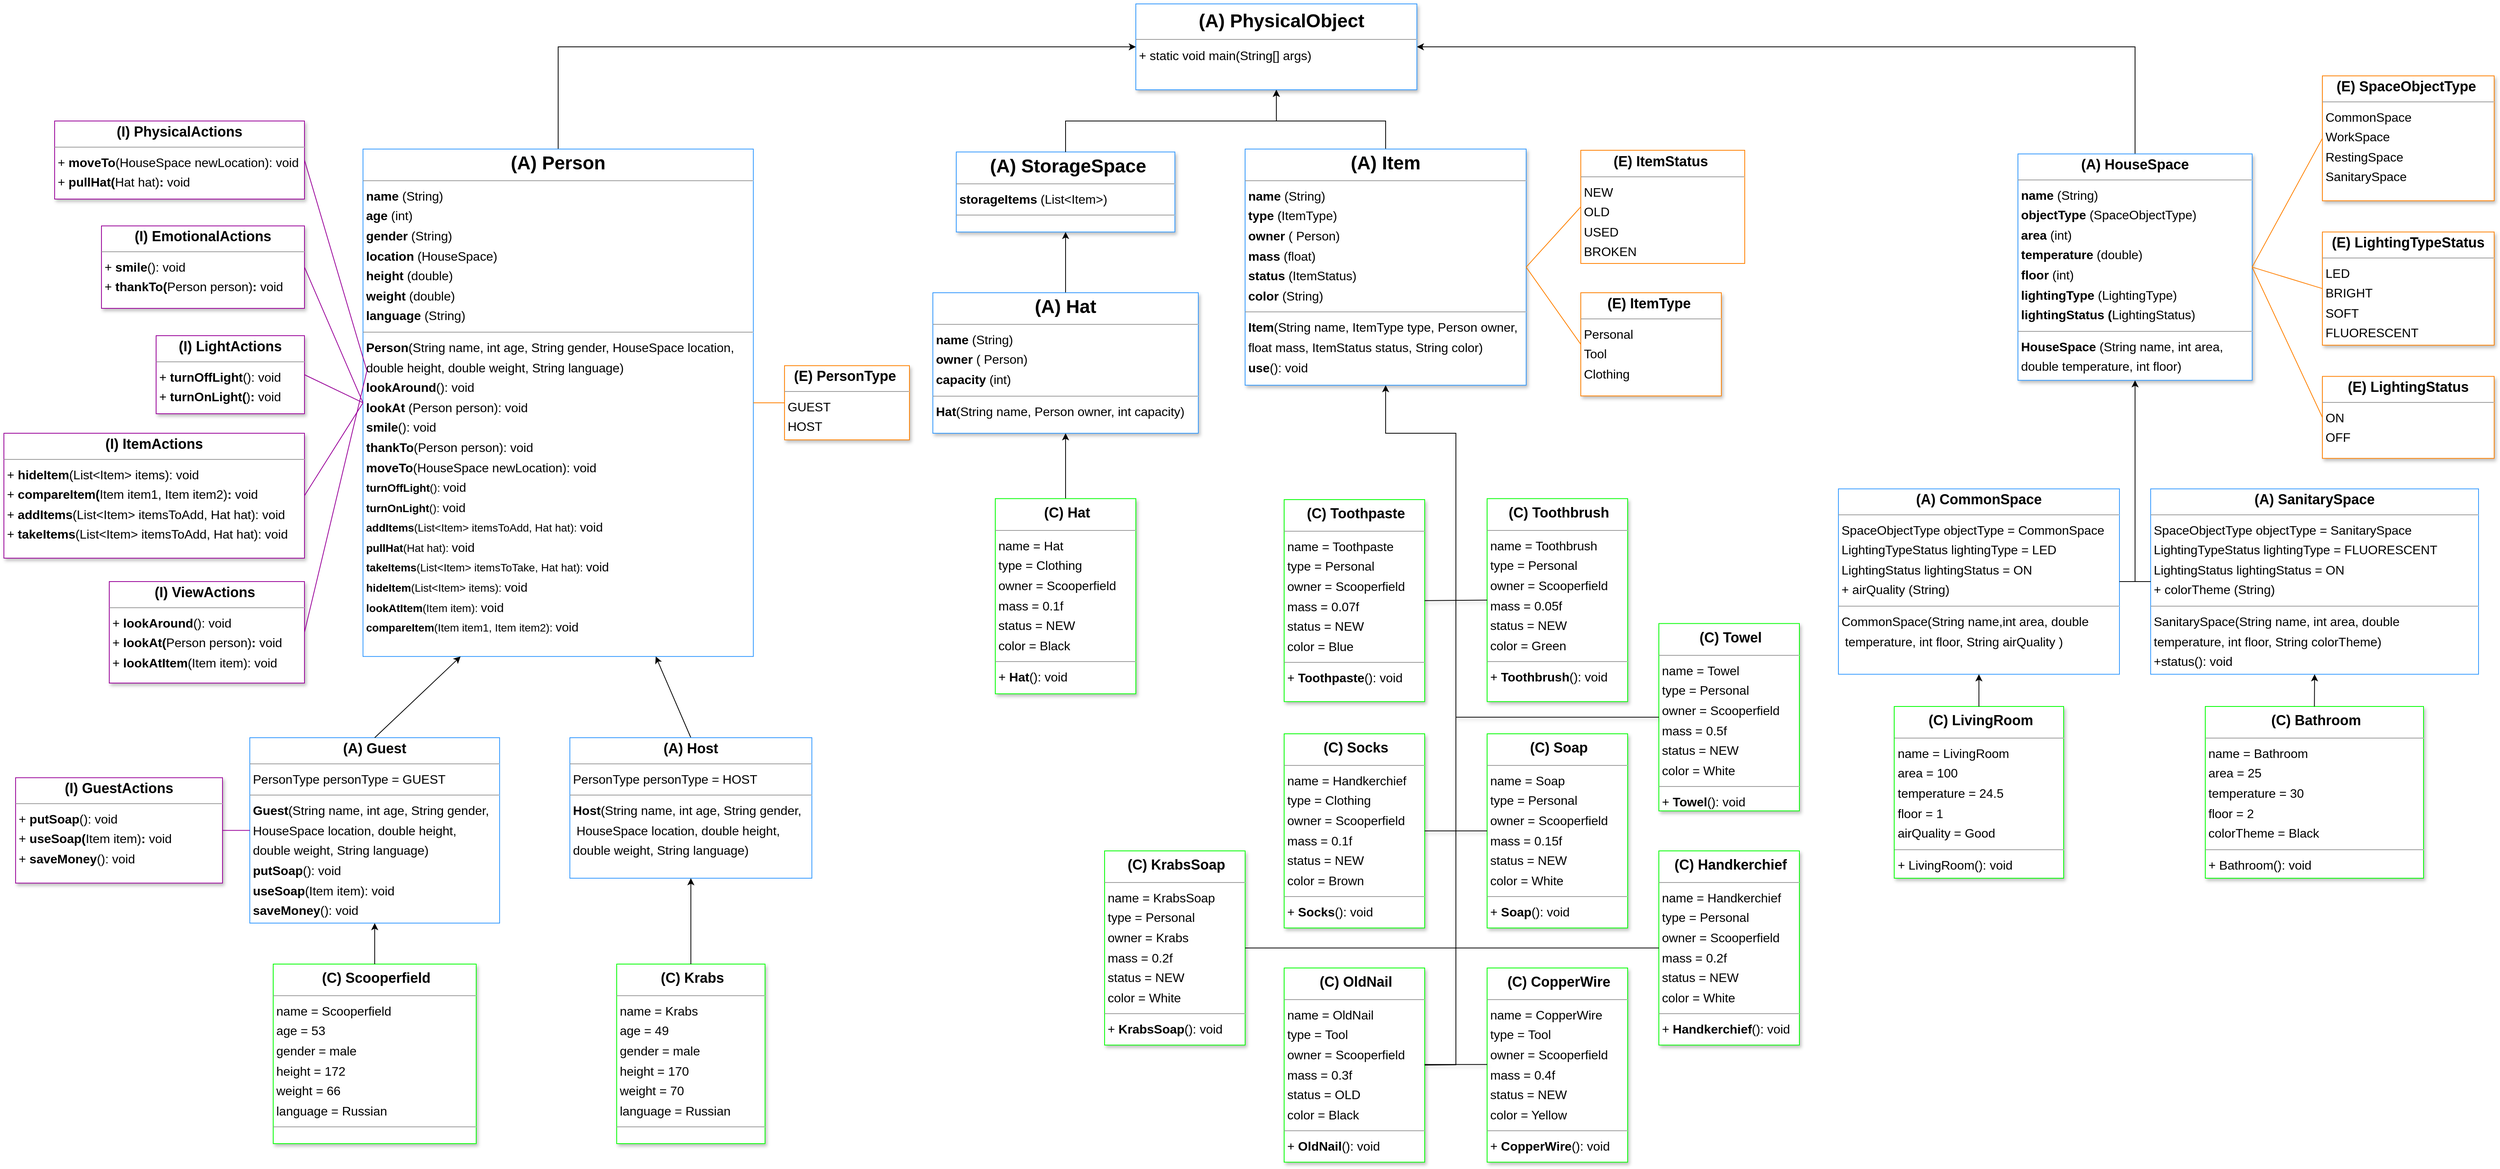 <mxfile version="26.0.6">
  <diagram id="gX6sR0FsEBkSwfCQFb4N" name="Trang-1">
    <mxGraphModel dx="4856" dy="2016" grid="1" gridSize="10" guides="1" tooltips="1" connect="1" arrows="1" fold="1" page="0" pageScale="1" pageWidth="827" pageHeight="1169" background="none" math="0" shadow="0">
      <root>
        <mxCell id="0" />
        <mxCell id="1" parent="0" />
        <mxCell id="node24" value="&lt;p style=&quot;margin:0px;margin-top:4px;text-align:center;&quot;&gt;&lt;font style=&quot;font-size: 18px;&quot;&gt;&lt;b style=&quot;background-color: initial;&quot;&gt;(E)&amp;nbsp;&lt;/b&gt;&lt;b&gt;SpaceObjectType&amp;nbsp;&lt;/b&gt;&lt;/font&gt;&lt;/p&gt;&lt;hr size=&quot;1&quot;&gt;&lt;p style=&quot;margin:0 0 0 4px;line-height:1.6;&quot;&gt;&lt;font size=&quot;3&quot;&gt;CommonSpace&lt;/font&gt;&lt;/p&gt;&lt;p style=&quot;margin:0 0 0 4px;line-height:1.6;&quot;&gt;&lt;font size=&quot;3&quot;&gt;WorkSpace&lt;/font&gt;&lt;/p&gt;&lt;p style=&quot;margin:0 0 0 4px;line-height:1.6;&quot;&gt;&lt;font size=&quot;3&quot;&gt;RestingSpace&lt;/font&gt;&lt;/p&gt;&lt;p style=&quot;margin:0 0 0 4px;line-height:1.6;&quot;&gt;&lt;font size=&quot;3&quot;&gt;SanitarySpace&lt;/font&gt;&lt;/p&gt;" style="verticalAlign=top;align=left;overflow=fill;fontSize=14;fontFamily=Helvetica;html=1;rounded=0;shadow=1;comic=0;labelBackgroundColor=none;strokeWidth=1;strokeColor=#FF8000;" parent="1" vertex="1">
          <mxGeometry x="1220" y="-697.81" width="220" height="160" as="geometry" />
        </mxCell>
        <mxCell id="node28" value="&lt;p style=&quot;margin:0px;margin-top:4px;text-align:center;&quot;&gt;&lt;font style=&quot;font-size: 18px;&quot;&gt;&lt;b style=&quot;background-color: initial;&quot;&gt;(A)&amp;nbsp;&lt;/b&gt;&lt;b style=&quot;text-align: left;&quot;&gt;CommonSpace&lt;/b&gt;&lt;/font&gt;&lt;/p&gt;&lt;hr size=&quot;1&quot;&gt;&lt;p style=&quot;margin:0 0 0 4px;line-height:1.6;&quot;&gt;&lt;font size=&quot;3&quot;&gt;SpaceObjectType objectType = CommonSpace&lt;/font&gt;&lt;/p&gt;&lt;p style=&quot;margin:0 0 0 4px;line-height:1.6;&quot;&gt;&lt;font size=&quot;3&quot;&gt;&lt;span style=&quot;background-color: initial;&quot;&gt;LightingTypeStatus&lt;/span&gt;&amp;nbsp;lightingType = LED&lt;br&gt;&lt;/font&gt;&lt;/p&gt;&lt;p style=&quot;margin: 0px 0px 0px 4px; line-height: 1.6;&quot;&gt;&lt;font size=&quot;3&quot;&gt;&lt;span style=&quot;background-color: initial;&quot;&gt;LightingStatus&lt;/span&gt;&amp;nbsp;lightingStatus = ON&lt;/font&gt;&lt;/p&gt;&lt;p style=&quot;margin:0 0 0 4px;line-height:1.6;&quot;&gt;&lt;font size=&quot;3&quot;&gt;+ airQuality (String)&lt;/font&gt;&lt;/p&gt;&lt;hr size=&quot;1&quot;&gt;&lt;p style=&quot;margin:0 0 0 4px;line-height:1.6;&quot;&gt;&lt;font size=&quot;3&quot;&gt;CommonSpace(String name,int area, double&lt;/font&gt;&lt;/p&gt;&lt;p style=&quot;margin:0 0 0 4px;line-height:1.6;&quot;&gt;&lt;font size=&quot;3&quot;&gt;&amp;nbsp;temperature, int floor, String airQuality )&lt;/font&gt;&lt;/p&gt;" style="verticalAlign=top;align=left;overflow=fill;fontSize=14;fontFamily=Helvetica;html=1;rounded=0;shadow=0;comic=0;labelBackgroundColor=none;strokeWidth=1;strokeColor=#3399FF;" parent="1" vertex="1">
          <mxGeometry x="600" y="-168.75" width="360" height="237.5" as="geometry" />
        </mxCell>
        <mxCell id="node14" value="&lt;p style=&quot;text-align: center; margin: 4px 0px 0px;&quot;&gt;&lt;font style=&quot;font-size: 18px;&quot;&gt;&lt;b&gt;(I)&amp;nbsp;&lt;/b&gt;&lt;/font&gt;&lt;span style=&quot;background-color: initial; font-size: 18px;&quot;&gt;&lt;b&gt;EmotionalActions&lt;/b&gt;&lt;/span&gt;&lt;/p&gt;&lt;hr style=&quot;text-align: center;&quot; size=&quot;1&quot;&gt;&lt;p style=&quot;margin:0 0 0 4px;line-height:1.6;&quot;&gt;&lt;font size=&quot;3&quot;&gt;+ &lt;b&gt;smile&lt;/b&gt;(): void&lt;/font&gt;&lt;/p&gt;&lt;p style=&quot;margin:0 0 0 4px;line-height:1.6;&quot;&gt;&lt;font size=&quot;3&quot;&gt;+&amp;nbsp;&lt;/font&gt;&lt;span style=&quot;background-color: initial;&quot;&gt;&lt;font size=&quot;3&quot;&gt;&lt;b&gt;thankTo(&lt;/b&gt;Person person)&lt;b&gt;: &lt;/b&gt;void&lt;/font&gt;&lt;/span&gt;&lt;/p&gt;&lt;p style=&quot;margin:0 0 0 4px;line-height:1.6;&quot;&gt;&lt;br&gt;&lt;/p&gt;&lt;p style=&quot;margin: 0px 0px 0px 4px; line-height: 1.6;&quot;&gt;&lt;font size=&quot;3&quot;&gt;&lt;br&gt;&lt;/font&gt;&lt;/p&gt;&lt;p style=&quot;margin:0 0 0 4px;line-height:1.6;&quot;&gt;&lt;span style=&quot;background-color: initial;&quot; class=&quot;hljs-params&quot;&gt;&lt;br&gt;&lt;/span&gt;&lt;/p&gt;" style="verticalAlign=top;align=left;overflow=fill;fontSize=14;fontFamily=Helvetica;html=1;rounded=0;shadow=1;comic=0;labelBackgroundColor=none;strokeWidth=1;strokeColor=#990099;" parent="1" vertex="1">
          <mxGeometry x="-1625" y="-505.62" width="260" height="105.62" as="geometry" />
        </mxCell>
        <mxCell id="node17" value="&lt;p style=&quot;margin:0px;margin-top:4px;text-align:center;&quot;&gt;&lt;font style=&quot;font-size: 18px;&quot;&gt;&lt;b style=&quot;background-color: initial;&quot;&gt;(E)&amp;nbsp;&lt;/b&gt;&lt;span style=&quot;background-color: initial; text-align: left;&quot;&gt;&lt;b&gt;LightingTypeStatus&lt;/b&gt;&lt;/span&gt;&lt;/font&gt;&lt;/p&gt;&lt;hr size=&quot;1&quot;&gt;&lt;p style=&quot;margin:0 0 0 4px;line-height:1.6;&quot;&gt;&lt;font size=&quot;3&quot;&gt;LED&lt;/font&gt;&lt;/p&gt;&lt;p style=&quot;margin:0 0 0 4px;line-height:1.6;&quot;&gt;&lt;font size=&quot;3&quot;&gt;BRIGHT&lt;/font&gt;&lt;/p&gt;&lt;p style=&quot;margin:0 0 0 4px;line-height:1.6;&quot;&gt;&lt;font size=&quot;3&quot;&gt;SOFT&lt;/font&gt;&lt;/p&gt;&lt;p style=&quot;margin:0 0 0 4px;line-height:1.6;&quot;&gt;&lt;font size=&quot;3&quot;&gt;FLUORESCENT&lt;/font&gt;&lt;/p&gt;&lt;p style=&quot;margin:0 0 0 4px;line-height:1.6;&quot;&gt;&lt;br&gt;&lt;/p&gt;" style="verticalAlign=top;align=left;overflow=fill;fontSize=14;fontFamily=Helvetica;html=1;rounded=0;shadow=1;comic=0;labelBackgroundColor=none;strokeWidth=1;strokeColor=#FF8000;" parent="1" vertex="1">
          <mxGeometry x="1220" y="-497.81" width="220" height="145" as="geometry" />
        </mxCell>
        <mxCell id="node27" value="&lt;p style=&quot;margin:0px;margin-top:4px;text-align:center;&quot;&gt;&lt;/p&gt;&lt;p style=&quot;text-align: center; margin: 0px 0px 0px 4px; line-height: 1.6;&quot;&gt;&lt;font style=&quot;font-size: 18px;&quot;&gt;&lt;b style=&quot;background-color: initial;&quot;&gt;(C)&lt;/b&gt;&lt;span style=&quot;background-color: initial;&quot;&gt;&lt;b&gt;&amp;nbsp;LivingRoom&lt;/b&gt;&lt;/span&gt;&lt;/font&gt;&lt;/p&gt;&lt;hr size=&quot;1&quot;&gt;&lt;p style=&quot;margin:0 0 0 4px;line-height:1.6;&quot;&gt;&lt;font size=&quot;3&quot;&gt;name = LivingRoom&lt;/font&gt;&lt;/p&gt;&lt;p style=&quot;margin:0 0 0 4px;line-height:1.6;&quot;&gt;&lt;font size=&quot;3&quot;&gt;area = 100&lt;/font&gt;&lt;/p&gt;&lt;p style=&quot;margin:0 0 0 4px;line-height:1.6;&quot;&gt;&lt;font size=&quot;3&quot;&gt;temperature = 24.5&lt;/font&gt;&lt;/p&gt;&lt;p style=&quot;margin:0 0 0 4px;line-height:1.6;&quot;&gt;&lt;font size=&quot;3&quot;&gt;floor = 1&lt;/font&gt;&lt;/p&gt;&lt;p style=&quot;margin:0 0 0 4px;line-height:1.6;&quot;&gt;&lt;font size=&quot;3&quot;&gt;airQuality = Good&lt;/font&gt;&lt;/p&gt;&lt;hr size=&quot;1&quot;&gt;&lt;p style=&quot;margin:0 0 0 4px;line-height:1.6;&quot;&gt;&lt;font size=&quot;3&quot;&gt;+ LivingRoom(): void&lt;br&gt;&lt;/font&gt;&lt;br&gt;&lt;/p&gt;" style="verticalAlign=top;align=left;overflow=fill;fontSize=14;fontFamily=Helvetica;html=1;rounded=0;shadow=1;comic=0;labelBackgroundColor=none;strokeWidth=1;strokeColor=#00FF00;" parent="1" vertex="1">
          <mxGeometry x="671.5" y="110" width="217" height="220" as="geometry" />
        </mxCell>
        <mxCell id="-Q3d0-Bmgez8fFhQrIDN-17" style="edgeStyle=orthogonalEdgeStyle;rounded=0;orthogonalLoop=1;jettySize=auto;html=1;exitX=0.5;exitY=0;exitDx=0;exitDy=0;entryX=0.5;entryY=1;entryDx=0;entryDy=0;" parent="1" source="node18" target="node15" edge="1">
          <mxGeometry relative="1" as="geometry">
            <Array as="points">
              <mxPoint x="20" y="-640" />
              <mxPoint x="-120" y="-640" />
            </Array>
            <mxPoint x="20" y="-530" as="targetPoint" />
          </mxGeometry>
        </mxCell>
        <mxCell id="-Q3d0-Bmgez8fFhQrIDN-18" style="edgeStyle=orthogonalEdgeStyle;rounded=0;orthogonalLoop=1;jettySize=auto;html=1;entryX=1;entryY=0.5;entryDx=0;entryDy=0;exitX=0.5;exitY=0;exitDx=0;exitDy=0;" parent="1" source="node11" target="node15" edge="1">
          <mxGeometry relative="1" as="geometry">
            <Array as="points">
              <mxPoint x="980" y="-735" />
            </Array>
            <mxPoint x="678" y="-640" as="sourcePoint" />
          </mxGeometry>
        </mxCell>
        <mxCell id="node15" value="&lt;h1 style=&quot;margin:0px;margin-top:4px;text-align:center;&quot;&gt;&lt;font style=&quot;font-size: 24px;&quot;&gt;&amp;nbsp;&amp;nbsp;&lt;b style=&quot;background-color: initial;&quot;&gt;(A)&amp;nbsp;&lt;/b&gt;&lt;b style=&quot;background-color: initial;&quot;&gt;PhysicalObject&lt;/b&gt;&lt;/font&gt;&lt;/h1&gt;&lt;hr size=&quot;1&quot;&gt;&lt;h3 style=&quot;margin:0 0 0 4px;line-height:1.6;&quot;&gt;&lt;span style=&quot;background-color: initial; font-weight: normal;&quot;&gt;&lt;font size=&quot;3&quot;&gt;+ static void main(String[] args)&lt;/font&gt;&lt;/span&gt;&lt;/h3&gt;" style="verticalAlign=top;align=left;overflow=fill;fontSize=14;fontFamily=Helvetica;html=1;rounded=0;shadow=1;comic=0;labelBackgroundColor=none;strokeWidth=1;strokeColor=#3399FF;" parent="1" vertex="1">
          <mxGeometry x="-300" y="-790" width="360" height="110" as="geometry" />
        </mxCell>
        <mxCell id="node18" value="&lt;p style=&quot;margin:0px;margin-top:4px;text-align:center;&quot;&gt;&lt;font style=&quot;font-size: 24px;&quot;&gt;&lt;b style=&quot;&quot;&gt;&amp;nbsp;&lt;/b&gt;&lt;b style=&quot;background-color: initial;&quot;&gt;(A)&amp;nbsp;&lt;/b&gt;&lt;b style=&quot;background-color: initial;&quot;&gt;Item&amp;nbsp;&lt;/b&gt;&lt;/font&gt;&lt;/p&gt;&lt;hr size=&quot;1&quot;&gt;&lt;p style=&quot;margin:0 0 0 4px;line-height:1.6;&quot;&gt;&lt;/p&gt;&lt;p style=&quot;margin:0 0 0 4px;line-height:1.6;&quot;&gt;&lt;font size=&quot;3&quot;&gt;&lt;b&gt;name&lt;/b&gt; (String)&lt;/font&gt;&lt;/p&gt;&lt;p style=&quot;margin:0 0 0 4px;line-height:1.6;&quot;&gt;&lt;font size=&quot;3&quot;&gt;&lt;b&gt;type &lt;/b&gt;(ItemType)&lt;/font&gt;&lt;/p&gt;&lt;p style=&quot;margin:0 0 0 4px;line-height:1.6;&quot;&gt;&lt;font size=&quot;3&quot;&gt;&lt;b&gt;owner &lt;/b&gt;( Person)&lt;/font&gt;&lt;/p&gt;&lt;p style=&quot;margin:0 0 0 4px;line-height:1.6;&quot;&gt;&lt;font size=&quot;3&quot;&gt;&lt;b&gt;mass &lt;/b&gt;(float)&lt;/font&gt;&lt;/p&gt;&lt;p style=&quot;margin:0 0 0 4px;line-height:1.6;&quot;&gt;&lt;font size=&quot;3&quot;&gt;&lt;b&gt;status&lt;/b&gt; (ItemStatus)&lt;/font&gt;&lt;/p&gt;&lt;p style=&quot;margin:0 0 0 4px;line-height:1.6;&quot;&gt;&lt;font size=&quot;3&quot;&gt;&lt;b&gt;color &lt;/b&gt;(String)&lt;/font&gt;&lt;/p&gt;&lt;hr size=&quot;1&quot;&gt;&lt;p style=&quot;margin:0 0 0 4px;line-height:1.6;&quot;&gt;&lt;font size=&quot;3&quot;&gt;&lt;b&gt;Item&lt;/b&gt;(&lt;span style=&quot;background-color: initial;&quot;&gt;String name, ItemType type,&amp;nbsp;&lt;/span&gt;&lt;span style=&quot;background-color: initial;&quot;&gt;Person owner,&amp;nbsp;&lt;/span&gt;&lt;/font&gt;&lt;/p&gt;&lt;p style=&quot;margin:0 0 0 4px;line-height:1.6;&quot;&gt;&lt;font size=&quot;3&quot;&gt;&lt;span style=&quot;background-color: initial;&quot; class=&quot;hljs-type&quot;&gt;float&lt;/span&gt;&lt;span style=&quot;background-color: initial;&quot;&gt; mass, ItemStatus status, String color)&lt;/span&gt;&lt;/font&gt;&lt;/p&gt;&lt;p style=&quot;margin:0 0 0 4px;line-height:1.6;&quot;&gt;&lt;span style=&quot;background-color: initial;&quot;&gt;&lt;font size=&quot;3&quot;&gt;&lt;b&gt;use&lt;/b&gt;&lt;/font&gt;&lt;/span&gt;&lt;font size=&quot;3&quot;&gt;():&amp;nbsp;&lt;/font&gt;&lt;span style=&quot;background-color: initial;&quot;&gt;&lt;font size=&quot;3&quot;&gt;void&lt;/font&gt;&lt;/span&gt;&lt;/p&gt;&lt;p style=&quot;margin:0 0 0 4px;line-height:1.6;&quot;&gt;&lt;br&gt;&lt;/p&gt;&lt;p style=&quot;margin:0 0 0 4px;line-height:1.6;&quot;&gt;&lt;br&gt;&lt;/p&gt;" style="verticalAlign=top;align=left;overflow=fill;fontSize=14;fontFamily=Helvetica;html=1;rounded=0;shadow=1;comic=0;labelBackgroundColor=none;strokeWidth=1;strokeColor=#3399FF;" parent="1" vertex="1">
          <mxGeometry x="-160" y="-604.06" width="360" height="302.5" as="geometry" />
        </mxCell>
        <mxCell id="node11" value="&lt;p style=&quot;margin:0px;margin-top:4px;text-align:center;&quot;&gt;&lt;font style=&quot;font-size: 18px;&quot;&gt;&lt;b&gt;&amp;nbsp;&lt;/b&gt;&lt;b style=&quot;background-color: initial;&quot;&gt;(A)&amp;nbsp;&lt;/b&gt;&lt;b style=&quot;background-color: initial;&quot;&gt;HouseSpace&amp;nbsp;&lt;/b&gt;&lt;/font&gt;&lt;/p&gt;&lt;hr size=&quot;1&quot;&gt;&lt;p style=&quot;margin:0 0 0 4px;line-height:1.6;&quot;&gt;&lt;font size=&quot;3&quot;&gt;&lt;strong&gt;name&lt;/strong&gt; (String)&lt;/font&gt;&lt;/p&gt;&lt;p style=&quot;margin:0 0 0 4px;line-height:1.6;&quot;&gt;&lt;font size=&quot;3&quot;&gt;&lt;b&gt;objectType &lt;/b&gt;(SpaceObjectType)&lt;/font&gt;&lt;/p&gt;&lt;p style=&quot;margin:0 0 0 4px;line-height:1.6;&quot;&gt;&lt;font size=&quot;3&quot;&gt;&lt;b&gt;area&lt;/b&gt; (int)&lt;/font&gt;&lt;/p&gt;&lt;p style=&quot;margin:0 0 0 4px;line-height:1.6;&quot;&gt;&lt;font size=&quot;3&quot;&gt;&lt;strong&gt;temperature&lt;/strong&gt; (double)&lt;/font&gt;&lt;/p&gt;&lt;p style=&quot;margin:0 0 0 4px;line-height:1.6;&quot;&gt;&lt;font size=&quot;3&quot;&gt;&lt;b style=&quot;background-color: initial;&quot;&gt;floor&amp;nbsp;&lt;/b&gt;&lt;span style=&quot;background-color: initial;&quot;&gt;(int)&lt;/span&gt;&lt;/font&gt;&lt;/p&gt;&lt;p style=&quot;margin:0 0 0 4px;line-height:1.6;&quot;&gt;&lt;b style=&quot;background-color: initial; font-size: medium;&quot;&gt;lightingType&amp;nbsp;&lt;/b&gt;&lt;font size=&quot;3&quot;&gt;&lt;span style=&quot;background-color: initial;&quot;&gt;(LightingType)&lt;/span&gt;&lt;/font&gt;&lt;/p&gt;&lt;p style=&quot;margin:0 0 0 4px;line-height:1.6;&quot;&gt;&lt;b style=&quot;font-size: medium; background-color: initial;&quot;&gt;lightingStatus (&lt;/b&gt;&lt;span style=&quot;font-size: medium; background-color: initial;&quot;&gt;LightingStatus)&lt;/span&gt;&lt;/p&gt;&lt;hr size=&quot;1&quot;&gt;&lt;p style=&quot;margin:0 0 0 4px;line-height:1.6;&quot;&gt;&lt;font size=&quot;3&quot;&gt;&lt;b style=&quot;text-align: center; background-color: initial;&quot;&gt;HouseSpace &lt;/b&gt;&lt;span style=&quot;text-align: center; background-color: initial;&quot;&gt;(String name, int area,&amp;nbsp;&lt;/span&gt;&lt;/font&gt;&lt;/p&gt;&lt;p style=&quot;margin:0 0 0 4px;line-height:1.6;&quot;&gt;&lt;font size=&quot;3&quot;&gt;&lt;span style=&quot;text-align: center; background-color: initial;&quot;&gt;double&amp;nbsp;&lt;/span&gt;&lt;/font&gt;&lt;font style=&quot;background-color: initial;&quot; size=&quot;3&quot;&gt;&lt;span style=&quot;text-align: center; background-color: initial;&quot;&gt;temperature,&amp;nbsp;&lt;/span&gt;&lt;/font&gt;&lt;span style=&quot;background-color: initial; font-size: medium; text-align: center;&quot;&gt;int floor)&lt;/span&gt;&lt;/p&gt;&lt;p style=&quot;margin:0 0 0 4px;line-height:1.6;&quot;&gt;&lt;br&gt;&lt;/p&gt;&lt;p style=&quot;margin:0 0 0 4px;line-height:1.6;&quot;&gt;&lt;br&gt;&lt;/p&gt;" style="verticalAlign=top;align=left;overflow=fill;fontSize=14;fontFamily=Helvetica;html=1;rounded=0;shadow=1;comic=0;labelBackgroundColor=none;strokeWidth=1;strokeColor=#3399FF;" parent="1" vertex="1">
          <mxGeometry x="830" y="-597.81" width="300" height="290" as="geometry" />
        </mxCell>
        <mxCell id="qdN0-BbKA66xPNNLP86g-2" value="" style="endArrow=none;html=1;rounded=0;entryX=1;entryY=0.5;entryDx=0;entryDy=0;exitX=0;exitY=0.5;exitDx=0;exitDy=0;strokeColor=#FF8000;" parent="1" source="node24" target="node11" edge="1">
          <mxGeometry width="50" height="50" relative="1" as="geometry">
            <mxPoint x="610" y="-65.31" as="sourcePoint" />
            <mxPoint x="660" y="-115.31" as="targetPoint" />
          </mxGeometry>
        </mxCell>
        <mxCell id="qdN0-BbKA66xPNNLP86g-3" value="" style="endArrow=none;html=1;rounded=0;entryX=1;entryY=0.5;entryDx=0;entryDy=0;exitX=0;exitY=0.5;exitDx=0;exitDy=0;strokeColor=#FF8000;" parent="1" source="node17" target="node11" edge="1">
          <mxGeometry width="50" height="50" relative="1" as="geometry">
            <mxPoint x="930" y="64.69" as="sourcePoint" />
            <mxPoint x="1022" y="5.69" as="targetPoint" />
          </mxGeometry>
        </mxCell>
        <mxCell id="z7JIA7cdmUVg2Eins9XX-2" value="" style="endArrow=classic;html=1;rounded=0;entryX=0.5;entryY=1;entryDx=0;entryDy=0;exitX=0.5;exitY=0;exitDx=0;exitDy=0;" parent="1" source="node27" target="node28" edge="1">
          <mxGeometry width="50" height="50" relative="1" as="geometry">
            <mxPoint x="990" y="120" as="sourcePoint" />
            <mxPoint x="1040" y="70" as="targetPoint" />
          </mxGeometry>
        </mxCell>
        <mxCell id="z7JIA7cdmUVg2Eins9XX-3" value="&lt;p style=&quot;margin:0px;margin-top:4px;text-align:center;&quot;&gt;&lt;font style=&quot;font-size: 18px;&quot;&gt;&lt;b style=&quot;background-color: initial;&quot;&gt;(A)&amp;nbsp;&lt;/b&gt;&lt;b style=&quot;text-align: left;&quot;&gt;SanitarySpace&lt;/b&gt;&lt;/font&gt;&lt;/p&gt;&lt;hr size=&quot;1&quot;&gt;&lt;p style=&quot;margin:0 0 0 4px;line-height:1.6;&quot;&gt;&lt;font size=&quot;3&quot;&gt;SpaceObjectType objectType = SanitarySpace&lt;/font&gt;&lt;/p&gt;&lt;p style=&quot;margin: 0px 0px 0px 4px; line-height: 1.6;&quot;&gt;&lt;font size=&quot;3&quot;&gt;&lt;span style=&quot;background-color: initial;&quot;&gt;LightingTypeStatus&lt;/span&gt;&amp;nbsp;lightingType =&amp;nbsp;&lt;span style=&quot;background-color: initial;&quot;&gt;FLUORESCENT&lt;/span&gt;&lt;/font&gt;&lt;/p&gt;&lt;p style=&quot;margin: 0px 0px 0px 4px; line-height: 1.6;&quot;&gt;&lt;font size=&quot;3&quot;&gt;&lt;span style=&quot;background-color: initial;&quot;&gt;LightingStatus&lt;/span&gt;&amp;nbsp;lightingStatus = ON&lt;/font&gt;&lt;/p&gt;&lt;p style=&quot;margin:0 0 0 4px;line-height:1.6;&quot;&gt;&lt;span style=&quot;background-color: initial;&quot;&gt;&lt;font size=&quot;3&quot;&gt;+ colorTheme (String)&lt;/font&gt;&lt;/span&gt;&lt;/p&gt;&lt;hr size=&quot;1&quot;&gt;&lt;p style=&quot;margin:0 0 0 4px;line-height:1.6;&quot;&gt;&lt;font size=&quot;3&quot;&gt;SanitarySpace(String name, int area, double&amp;nbsp;&lt;/font&gt;&lt;/p&gt;&lt;p style=&quot;margin:0 0 0 4px;line-height:1.6;&quot;&gt;&lt;font size=&quot;3&quot;&gt;temperature, int floor, String colorTheme)&lt;/font&gt;&lt;/p&gt;&lt;p style=&quot;margin:0 0 0 4px;line-height:1.6;&quot;&gt;&lt;font size=&quot;3&quot;&gt;+status(): void&lt;/font&gt;&lt;/p&gt;" style="verticalAlign=top;align=left;overflow=fill;fontSize=14;fontFamily=Helvetica;html=1;rounded=0;shadow=0;comic=0;labelBackgroundColor=none;strokeWidth=1;strokeColor=#3399FF;" parent="1" vertex="1">
          <mxGeometry x="1000" y="-168.75" width="420" height="237.5" as="geometry" />
        </mxCell>
        <mxCell id="z7JIA7cdmUVg2Eins9XX-5" value="&lt;p style=&quot;margin:0px;margin-top:4px;text-align:center;&quot;&gt;&lt;/p&gt;&lt;p style=&quot;text-align: center; margin: 0px 0px 0px 4px; line-height: 1.6;&quot;&gt;&lt;font style=&quot;font-size: 18px;&quot;&gt;&lt;b style=&quot;background-color: initial;&quot;&gt;(C)&lt;/b&gt;&lt;span style=&quot;background-color: initial;&quot;&gt;&lt;b&gt;&amp;nbsp;&lt;/b&gt;&lt;/span&gt;&lt;span style=&quot;background-color: initial; text-align: left;&quot;&gt;&lt;b&gt;Bathroom&lt;/b&gt;&lt;/span&gt;&lt;/font&gt;&lt;/p&gt;&lt;hr size=&quot;1&quot;&gt;&lt;p style=&quot;margin:0 0 0 4px;line-height:1.6;&quot;&gt;&lt;font size=&quot;3&quot;&gt;name = Bathroom&lt;/font&gt;&lt;/p&gt;&lt;p style=&quot;margin:0 0 0 4px;line-height:1.6;&quot;&gt;&lt;font size=&quot;3&quot;&gt;area = 25&lt;/font&gt;&lt;/p&gt;&lt;p style=&quot;margin:0 0 0 4px;line-height:1.6;&quot;&gt;&lt;font size=&quot;3&quot;&gt;temperature = 30&lt;/font&gt;&lt;/p&gt;&lt;p style=&quot;margin:0 0 0 4px;line-height:1.6;&quot;&gt;&lt;font size=&quot;3&quot;&gt;floor = 2&lt;/font&gt;&lt;/p&gt;&lt;p style=&quot;margin:0 0 0 4px;line-height:1.6;&quot;&gt;&lt;font size=&quot;3&quot;&gt;colorTheme = Black&lt;/font&gt;&lt;/p&gt;&lt;hr size=&quot;1&quot;&gt;&lt;p style=&quot;margin:0 0 0 4px;line-height:1.6;&quot;&gt;&lt;font size=&quot;3&quot;&gt;+ Bathroom(): void&lt;br&gt;&lt;/font&gt;&lt;br&gt;&lt;/p&gt;" style="verticalAlign=top;align=left;overflow=fill;fontSize=14;fontFamily=Helvetica;html=1;rounded=0;shadow=1;comic=0;labelBackgroundColor=none;strokeWidth=1;strokeColor=#00FF00;" parent="1" vertex="1">
          <mxGeometry x="1070" y="110" width="279.5" height="220" as="geometry" />
        </mxCell>
        <mxCell id="z7JIA7cdmUVg2Eins9XX-6" value="" style="endArrow=classic;html=1;rounded=0;exitX=0.5;exitY=0;exitDx=0;exitDy=0;entryX=0.5;entryY=1;entryDx=0;entryDy=0;" parent="1" source="z7JIA7cdmUVg2Eins9XX-5" target="z7JIA7cdmUVg2Eins9XX-3" edge="1">
          <mxGeometry width="50" height="50" relative="1" as="geometry">
            <mxPoint x="1350" y="-80" as="sourcePoint" />
            <mxPoint x="1400" y="-130" as="targetPoint" />
          </mxGeometry>
        </mxCell>
        <mxCell id="z7JIA7cdmUVg2Eins9XX-14" value="" style="endArrow=classic;html=1;rounded=0;exitX=0.5;exitY=0;exitDx=0;exitDy=0;entryX=0;entryY=0.5;entryDx=0;entryDy=0;" parent="1" source="z7JIA7cdmUVg2Eins9XX-15" target="node15" edge="1">
          <mxGeometry width="50" height="50" relative="1" as="geometry">
            <mxPoint x="-320" y="-450" as="sourcePoint" />
            <mxPoint x="-270" y="-500" as="targetPoint" />
            <Array as="points">
              <mxPoint x="-1040" y="-735" />
            </Array>
          </mxGeometry>
        </mxCell>
        <mxCell id="z7JIA7cdmUVg2Eins9XX-15" value="&lt;p style=&quot;margin:0px;margin-top:4px;text-align:center;&quot;&gt;&lt;font style=&quot;font-size: 24px;&quot;&gt;&lt;b style=&quot;&quot;&gt;&amp;nbsp;&lt;/b&gt;&lt;b style=&quot;background-color: initial;&quot;&gt;(A)&amp;nbsp;&lt;/b&gt;&lt;b style=&quot;background-color: initial;&quot;&gt;Person&amp;nbsp;&lt;/b&gt;&lt;/font&gt;&lt;/p&gt;&lt;hr size=&quot;1&quot;&gt;&lt;p style=&quot;margin:0 0 0 4px;line-height:1.6;&quot;&gt;&lt;font size=&quot;3&quot;&gt;&lt;strong&gt;name&lt;/strong&gt; (String)&lt;/font&gt;&lt;/p&gt;&lt;p style=&quot;margin:0 0 0 4px;line-height:1.6;&quot;&gt;&lt;font size=&quot;3&quot;&gt;&lt;b&gt;age &lt;/b&gt;(int)&lt;/font&gt;&lt;/p&gt;&lt;p style=&quot;margin:0 0 0 4px;line-height:1.6;&quot;&gt;&lt;font size=&quot;3&quot;&gt;&lt;span style=&quot;background-color: initial;&quot;&gt;&lt;b&gt;gender&amp;nbsp;&lt;/b&gt;&lt;/span&gt;(String)&lt;/font&gt;&lt;/p&gt;&lt;p style=&quot;margin:0 0 0 4px;line-height:1.6;&quot;&gt;&lt;font size=&quot;3&quot;&gt;&lt;b&gt;location&amp;nbsp;&lt;/b&gt;(HouseSpace)&lt;/font&gt;&lt;/p&gt;&lt;p style=&quot;margin:0 0 0 4px;line-height:1.6;&quot;&gt;&lt;font size=&quot;3&quot;&gt;&lt;span style=&quot;background-color: initial;&quot;&gt;&lt;b&gt;height&amp;nbsp;&lt;/b&gt;&lt;/span&gt;(double)&lt;/font&gt;&lt;/p&gt;&lt;p style=&quot;margin:0 0 0 4px;line-height:1.6;&quot;&gt;&lt;font size=&quot;3&quot;&gt;&lt;b&gt;weight &lt;/b&gt;(double)&lt;/font&gt;&lt;/p&gt;&lt;p style=&quot;margin:0 0 0 4px;line-height:1.6;&quot;&gt;&lt;font size=&quot;3&quot;&gt;&lt;b&gt;language &lt;/b&gt;(String)&lt;/font&gt;&lt;/p&gt;&lt;hr size=&quot;1&quot;&gt;&lt;p style=&quot;margin: 0px 0px 0px 4px; line-height: 1.6;&quot;&gt;&lt;b style=&quot;font-size: medium; background-color: initial;&quot;&gt;Person&lt;/b&gt;&lt;span style=&quot;font-size: medium; background-color: initial;&quot;&gt;(String name, int age, String gender, HouseSpace location,&amp;nbsp;&lt;/span&gt;&lt;/p&gt;&lt;p style=&quot;margin: 0px 0px 0px 4px; line-height: 1.6;&quot;&gt;&lt;font size=&quot;3&quot;&gt;double height, double weight, String language)&lt;/font&gt;&lt;/p&gt;&lt;p style=&quot;margin: 0px 0px 0px 4px; line-height: 1.6;&quot;&gt;&lt;font size=&quot;3&quot;&gt;&lt;b&gt;lookAround&lt;/b&gt;(): void&lt;/font&gt;&lt;/p&gt;&lt;p style=&quot;margin: 0px 0px 0px 4px; line-height: 1.6;&quot;&gt;&lt;font size=&quot;3&quot;&gt;&lt;b&gt;lookAt&lt;/b&gt; (Person person): void&lt;/font&gt;&lt;/p&gt;&lt;p style=&quot;margin:0 0 0 4px;line-height:1.6;&quot;&gt;&lt;font size=&quot;3&quot;&gt;&lt;b&gt;smile&lt;/b&gt;():&amp;nbsp;&lt;/font&gt;&lt;span style=&quot;font-size: medium; background-color: initial;&quot;&gt;void&lt;/span&gt;&lt;/p&gt;&lt;p style=&quot;margin:0 0 0 4px;line-height:1.6;&quot;&gt;&lt;font size=&quot;3&quot;&gt;&lt;b&gt;thankTo&lt;/b&gt;(Person person):&amp;nbsp;&lt;/font&gt;&lt;span style=&quot;font-size: medium; background-color: initial;&quot;&gt;void&lt;/span&gt;&lt;/p&gt;&lt;p style=&quot;margin:0 0 0 4px;line-height:1.6;&quot;&gt;&lt;font size=&quot;3&quot;&gt;&lt;b&gt;moveTo&lt;/b&gt;(HouseSpace newLocation):&amp;nbsp;&lt;/font&gt;&lt;span style=&quot;font-size: medium; background-color: initial;&quot;&gt;void&lt;/span&gt;&lt;/p&gt;&lt;p style=&quot;margin:0 0 0 4px;line-height:1.6;&quot;&gt;&lt;b&gt;turnOffLight&lt;/b&gt;():&amp;nbsp;&lt;span style=&quot;font-size: medium; background-color: initial;&quot;&gt;void&lt;/span&gt;&lt;/p&gt;&lt;p style=&quot;margin:0 0 0 4px;line-height:1.6;&quot;&gt;&lt;b&gt;turnOnLight&lt;/b&gt;():&amp;nbsp;&lt;span style=&quot;font-size: medium; background-color: initial;&quot;&gt;void&lt;/span&gt;&lt;/p&gt;&lt;p style=&quot;margin:0 0 0 4px;line-height:1.6;&quot;&gt;&lt;b&gt;addItems&lt;/b&gt;(List&amp;lt;Item&amp;gt; itemsToAdd, Hat hat):&amp;nbsp;&lt;span style=&quot;font-size: medium; background-color: initial;&quot;&gt;void&lt;/span&gt;&lt;/p&gt;&lt;p style=&quot;margin:0 0 0 4px;line-height:1.6;&quot;&gt;&lt;b&gt;pullHat&lt;/b&gt;(Hat hat):&amp;nbsp;&lt;span style=&quot;font-size: medium; background-color: initial;&quot;&gt;void&lt;/span&gt;&lt;/p&gt;&lt;p style=&quot;margin:0 0 0 4px;line-height:1.6;&quot;&gt;&lt;b&gt;takeItems&lt;/b&gt;(List&amp;lt;Item&amp;gt; itemsToTake, Hat hat):&amp;nbsp;&lt;span style=&quot;font-size: medium; background-color: initial;&quot;&gt;void&lt;/span&gt;&lt;/p&gt;&lt;p style=&quot;margin:0 0 0 4px;line-height:1.6;&quot;&gt;&lt;b&gt;hideItem&lt;/b&gt;(List&amp;lt;Item&amp;gt; items):&amp;nbsp;&lt;span style=&quot;font-size: medium; background-color: initial;&quot;&gt;void&lt;/span&gt;&lt;/p&gt;&lt;p style=&quot;margin:0 0 0 4px;line-height:1.6;&quot;&gt;&lt;b&gt;lookAtItem&lt;/b&gt;(Item item):&amp;nbsp;&lt;span style=&quot;font-size: medium; background-color: initial;&quot;&gt;void&lt;/span&gt;&lt;/p&gt;&lt;p style=&quot;margin:0 0 0 4px;line-height:1.6;&quot;&gt;&lt;b&gt;compareItem&lt;/b&gt;(Item item1, Item item2):&amp;nbsp;&lt;span style=&quot;font-size: medium; background-color: initial;&quot;&gt;void&lt;/span&gt;&lt;/p&gt;" style="verticalAlign=top;align=left;overflow=fill;fontSize=14;fontFamily=Helvetica;html=1;rounded=0;shadow=0;comic=0;labelBackgroundColor=none;strokeWidth=1;strokeColor=#3399FF;" parent="1" vertex="1">
          <mxGeometry x="-1290" y="-604.06" width="500" height="650" as="geometry" />
        </mxCell>
        <mxCell id="z7JIA7cdmUVg2Eins9XX-16" value="&lt;p style=&quot;margin:0px;margin-top:4px;text-align:center;&quot;&gt;&lt;font style=&quot;font-size: 18px;&quot;&gt;&lt;b style=&quot;background-color: initial;&quot;&gt;(E)&amp;nbsp;&lt;/b&gt;&lt;b style=&quot;&quot;&gt;PersonType&amp;nbsp;&lt;/b&gt;&lt;/font&gt;&lt;/p&gt;&lt;hr size=&quot;1&quot;&gt;&lt;p style=&quot;margin:0 0 0 4px;line-height:1.6;&quot;&gt;&lt;font size=&quot;3&quot;&gt;GUEST&lt;/font&gt;&lt;/p&gt;&lt;p style=&quot;margin:0 0 0 4px;line-height:1.6;&quot;&gt;&lt;font size=&quot;3&quot;&gt;HOST&lt;/font&gt;&lt;/p&gt;" style="verticalAlign=top;align=left;overflow=fill;fontSize=14;fontFamily=Helvetica;html=1;rounded=0;shadow=1;comic=0;labelBackgroundColor=none;strokeWidth=1;strokeColor=#FF8000;" parent="1" vertex="1">
          <mxGeometry x="-750" y="-326.56" width="160" height="95" as="geometry" />
        </mxCell>
        <mxCell id="z7JIA7cdmUVg2Eins9XX-17" value="" style="endArrow=none;html=1;rounded=0;entryX=0;entryY=0.5;entryDx=0;entryDy=0;strokeColor=#FF8000;exitX=1;exitY=0.5;exitDx=0;exitDy=0;" parent="1" source="z7JIA7cdmUVg2Eins9XX-15" target="z7JIA7cdmUVg2Eins9XX-16" edge="1">
          <mxGeometry width="50" height="50" relative="1" as="geometry">
            <mxPoint x="-775" y="-280" as="sourcePoint" />
            <mxPoint x="-745" y="77.5" as="targetPoint" />
          </mxGeometry>
        </mxCell>
        <mxCell id="z7JIA7cdmUVg2Eins9XX-18" value="&lt;p style=&quot;margin:0px;margin-top:4px;text-align:center;&quot;&gt;&lt;/p&gt;&lt;p style=&quot;text-align: center; margin: 0px 0px 0px 4px; line-height: 1.6;&quot;&gt;&lt;font style=&quot;font-size: 18px;&quot;&gt;&lt;b style=&quot;background-color: initial;&quot;&gt;(C)&lt;/b&gt;&lt;span style=&quot;background-color: initial;&quot;&gt;&lt;b&gt;&amp;nbsp;&lt;/b&gt;&lt;/span&gt;&lt;span style=&quot;background-color: initial;&quot;&gt;&lt;b&gt;Scooperfield&lt;/b&gt;&lt;/span&gt;&lt;/font&gt;&lt;/p&gt;&lt;hr style=&quot;text-align: center;&quot; size=&quot;1&quot;&gt;&lt;p style=&quot;margin:0 0 0 4px;line-height:1.6;&quot;&gt;&lt;font size=&quot;3&quot;&gt;name =&amp;nbsp;&lt;span style=&quot;background-color: initial;&quot;&gt;Scooperfield&lt;/span&gt;&lt;/font&gt;&lt;/p&gt;&lt;p style=&quot;margin: 0px 0px 0px 4px; line-height: 1.6;&quot;&gt;&lt;span style=&quot;background-color: initial;&quot;&gt;&lt;font size=&quot;3&quot;&gt;age = 53&lt;/font&gt;&lt;/span&gt;&lt;/p&gt;&lt;p style=&quot;margin: 0px 0px 0px 4px; line-height: 1.6;&quot;&gt;&lt;font size=&quot;3&quot;&gt;gender = male&lt;/font&gt;&lt;/p&gt;&lt;p style=&quot;margin: 0px 0px 0px 4px; line-height: 1.6;&quot;&gt;&lt;font size=&quot;3&quot;&gt;height = 172&lt;/font&gt;&lt;/p&gt;&lt;p style=&quot;margin: 0px 0px 0px 4px; line-height: 1.6;&quot;&gt;&lt;font size=&quot;3&quot;&gt;weight = 66&lt;/font&gt;&lt;/p&gt;&lt;p style=&quot;margin: 0px 0px 0px 4px; line-height: 1.6;&quot;&gt;&lt;font size=&quot;3&quot;&gt;language = Russian&lt;/font&gt;&lt;/p&gt;&lt;hr size=&quot;1&quot;&gt;&lt;p style=&quot;margin:0 0 0 4px;line-height:1.6;&quot;&gt;&lt;br&gt;&lt;/p&gt;" style="verticalAlign=top;align=left;overflow=fill;fontSize=14;fontFamily=Helvetica;html=1;rounded=0;shadow=1;comic=0;labelBackgroundColor=none;strokeWidth=1;strokeColor=#00FF00;" parent="1" vertex="1">
          <mxGeometry x="-1405" y="440" width="260" height="230" as="geometry" />
        </mxCell>
        <mxCell id="z7JIA7cdmUVg2Eins9XX-19" value="&lt;p style=&quot;margin:0px;margin-top:4px;text-align:center;&quot;&gt;&lt;/p&gt;&lt;p style=&quot;text-align: center; margin: 0px 0px 0px 4px; line-height: 1.6;&quot;&gt;&lt;font style=&quot;font-size: 18px;&quot;&gt;&lt;b style=&quot;background-color: initial;&quot;&gt;(C)&lt;/b&gt;&lt;span style=&quot;background-color: initial;&quot;&gt;&lt;b&gt;&amp;nbsp;&lt;/b&gt;&lt;/span&gt;&lt;span style=&quot;background-color: initial; text-align: left;&quot;&gt;&lt;b&gt;Krabs&lt;/b&gt;&lt;/span&gt;&lt;/font&gt;&lt;/p&gt;&lt;hr size=&quot;1&quot;&gt;&lt;p style=&quot;margin:0 0 0 4px;line-height:1.6;&quot;&gt;&lt;font size=&quot;3&quot;&gt;name =&amp;nbsp;&lt;span style=&quot;background-color: initial;&quot;&gt;Krabs&lt;/span&gt;&lt;/font&gt;&lt;/p&gt;&lt;p style=&quot;margin:0 0 0 4px;line-height:1.6;&quot;&gt;&lt;font size=&quot;3&quot;&gt;age = 49&lt;/font&gt;&lt;/p&gt;&lt;p style=&quot;margin:0 0 0 4px;line-height:1.6;&quot;&gt;&lt;font size=&quot;3&quot;&gt;gender = male&lt;/font&gt;&lt;/p&gt;&lt;p style=&quot;margin:0 0 0 4px;line-height:1.6;&quot;&gt;&lt;font size=&quot;3&quot;&gt;height = 170&lt;/font&gt;&lt;/p&gt;&lt;p style=&quot;margin:0 0 0 4px;line-height:1.6;&quot;&gt;&lt;font size=&quot;3&quot;&gt;weight = 70&lt;/font&gt;&lt;/p&gt;&lt;p style=&quot;margin:0 0 0 4px;line-height:1.6;&quot;&gt;&lt;font size=&quot;3&quot;&gt;language = Russian&lt;/font&gt;&lt;/p&gt;&lt;hr size=&quot;1&quot;&gt;&lt;p style=&quot;margin:0 0 0 4px;line-height:1.6;&quot;&gt;&lt;br&gt;&lt;/p&gt;" style="verticalAlign=top;align=left;overflow=fill;fontSize=14;fontFamily=Helvetica;html=1;rounded=0;shadow=1;comic=0;labelBackgroundColor=none;strokeWidth=1;strokeColor=#00FF00;" parent="1" vertex="1">
          <mxGeometry x="-965" y="440" width="190" height="230" as="geometry" />
        </mxCell>
        <mxCell id="z7JIA7cdmUVg2Eins9XX-22" value="" style="endArrow=classic;html=1;rounded=0;entryX=0.5;entryY=1;entryDx=0;entryDy=0;exitX=0.5;exitY=0;exitDx=0;exitDy=0;" parent="1" source="z7JIA7cdmUVg2Eins9XX-18" target="iWBeRTfewltvSb-JFVSI-3" edge="1">
          <mxGeometry width="50" height="50" relative="1" as="geometry">
            <mxPoint x="-1075" y="-220" as="sourcePoint" />
            <mxPoint x="-1025" y="-270" as="targetPoint" />
          </mxGeometry>
        </mxCell>
        <mxCell id="z7JIA7cdmUVg2Eins9XX-25" value="" style="endArrow=classic;html=1;rounded=0;exitX=0.5;exitY=0;exitDx=0;exitDy=0;entryX=0.75;entryY=1;entryDx=0;entryDy=0;" parent="1" source="iWBeRTfewltvSb-JFVSI-5" target="z7JIA7cdmUVg2Eins9XX-15" edge="1">
          <mxGeometry width="50" height="50" relative="1" as="geometry">
            <mxPoint x="-1065" y="-210" as="sourcePoint" />
            <mxPoint x="-1015" y="-260" as="targetPoint" />
          </mxGeometry>
        </mxCell>
        <mxCell id="yoIGJlYAwWlr1iCUXd0q-2" value="&lt;p style=&quot;margin:0px;margin-top:4px;text-align:center;&quot;&gt;&lt;font style=&quot;font-size: 18px;&quot;&gt;&lt;b style=&quot;background-color: initial;&quot;&gt;(E)&amp;nbsp;&lt;/b&gt;&lt;b style=&quot;&quot;&gt;ItemType&amp;nbsp;&lt;/b&gt;&lt;/font&gt;&lt;/p&gt;&lt;hr size=&quot;1&quot;&gt;&lt;p style=&quot;margin:0 0 0 4px;line-height:1.6;&quot;&gt;&lt;font size=&quot;3&quot;&gt;Personal&lt;/font&gt;&lt;/p&gt;&lt;p style=&quot;margin:0 0 0 4px;line-height:1.6;&quot;&gt;&lt;font size=&quot;3&quot;&gt;Tool&lt;/font&gt;&lt;/p&gt;&lt;p style=&quot;margin:0 0 0 4px;line-height:1.6;&quot;&gt;&lt;font size=&quot;3&quot;&gt;Clothing&lt;/font&gt;&lt;/p&gt;&lt;p style=&quot;margin:0 0 0 4px;line-height:1.6;&quot;&gt;&lt;br&gt;&lt;/p&gt;&lt;p style=&quot;margin:0 0 0 4px;line-height:1.6;&quot;&gt;&lt;font size=&quot;3&quot;&gt;&lt;br&gt;&lt;/font&gt;&lt;/p&gt;&lt;p style=&quot;margin:0 0 0 4px;line-height:1.6;&quot;&gt;&lt;br&gt;&lt;/p&gt;" style="verticalAlign=top;align=left;overflow=fill;fontSize=14;fontFamily=Helvetica;html=1;rounded=0;shadow=1;comic=0;labelBackgroundColor=none;strokeWidth=1;strokeColor=#FF8000;" parent="1" vertex="1">
          <mxGeometry x="270" y="-420.0" width="180" height="132.18" as="geometry" />
        </mxCell>
        <mxCell id="yoIGJlYAwWlr1iCUXd0q-3" value="&lt;p style=&quot;margin:0px;margin-top:4px;text-align:center;&quot;&gt;&lt;font style=&quot;font-size: 18px;&quot;&gt;&lt;b style=&quot;background-color: initial;&quot;&gt;(E)&amp;nbsp;&lt;/b&gt;&lt;b style=&quot;&quot;&gt;ItemStatus&amp;nbsp;&lt;/b&gt;&lt;/font&gt;&lt;/p&gt;&lt;hr size=&quot;1&quot;&gt;&lt;p style=&quot;margin:0 0 0 4px;line-height:1.6;&quot;&gt;&lt;font size=&quot;3&quot;&gt;NEW&lt;/font&gt;&lt;/p&gt;&lt;p style=&quot;margin:0 0 0 4px;line-height:1.6;&quot;&gt;&lt;font size=&quot;3&quot;&gt;OLD&lt;br&gt;USED&lt;br&gt;BROKEN&lt;/font&gt;&lt;/p&gt;&lt;p style=&quot;margin:0 0 0 4px;line-height:1.6;&quot;&gt;&lt;br&gt;&lt;/p&gt;" style="verticalAlign=top;align=left;overflow=fill;fontSize=14;fontFamily=Helvetica;html=1;rounded=0;shadow=0;comic=0;labelBackgroundColor=none;strokeWidth=1;strokeColor=#FF8000;" parent="1" vertex="1">
          <mxGeometry x="270" y="-602.5" width="210" height="145" as="geometry" />
        </mxCell>
        <mxCell id="yoIGJlYAwWlr1iCUXd0q-5" value="" style="endArrow=none;html=1;rounded=0;exitX=0;exitY=0.5;exitDx=0;exitDy=0;entryX=1;entryY=0.5;entryDx=0;entryDy=0;strokeColor=#FF8000;" parent="1" source="yoIGJlYAwWlr1iCUXd0q-3" target="node18" edge="1">
          <mxGeometry width="50" height="50" relative="1" as="geometry">
            <mxPoint x="-50" y="-390" as="sourcePoint" />
            <mxPoint y="-440" as="targetPoint" />
          </mxGeometry>
        </mxCell>
        <mxCell id="yoIGJlYAwWlr1iCUXd0q-6" value="" style="endArrow=none;html=1;rounded=0;exitX=0;exitY=0.5;exitDx=0;exitDy=0;strokeColor=#FF8000;entryX=1;entryY=0.5;entryDx=0;entryDy=0;" parent="1" source="yoIGJlYAwWlr1iCUXd0q-2" target="node18" edge="1">
          <mxGeometry width="50" height="50" relative="1" as="geometry">
            <mxPoint x="-50" y="-390" as="sourcePoint" />
            <mxPoint x="60" y="-451" as="targetPoint" />
          </mxGeometry>
        </mxCell>
        <mxCell id="iWBeRTfewltvSb-JFVSI-29" value="" style="edgeStyle=orthogonalEdgeStyle;rounded=0;orthogonalLoop=1;jettySize=auto;html=1;entryX=0.5;entryY=1;entryDx=0;entryDy=0;" parent="1" source="yoIGJlYAwWlr1iCUXd0q-8" target="iWBeRTfewltvSb-JFVSI-25" edge="1">
          <mxGeometry relative="1" as="geometry">
            <mxPoint x="-420" y="-171.25" as="targetPoint" />
            <Array as="points">
              <mxPoint x="-390" y="-70" />
              <mxPoint x="-390" y="-70" />
            </Array>
          </mxGeometry>
        </mxCell>
        <mxCell id="yoIGJlYAwWlr1iCUXd0q-8" value="&lt;p style=&quot;margin:0px;margin-top:4px;text-align:center;&quot;&gt;&lt;/p&gt;&lt;p style=&quot;text-align: center; margin: 0px 0px 0px 4px; line-height: 1.6;&quot;&gt;&lt;font style=&quot;font-size: 18px;&quot;&gt;&lt;b style=&quot;background-color: initial;&quot;&gt;(C)&lt;/b&gt;&lt;span style=&quot;background-color: initial;&quot;&gt;&lt;b&gt;&amp;nbsp;Hat&lt;/b&gt;&lt;/span&gt;&lt;/font&gt;&lt;/p&gt;&lt;hr size=&quot;1&quot;&gt;&lt;p style=&quot;margin:0 0 0 4px;line-height:1.6;&quot;&gt;&lt;font size=&quot;3&quot;&gt;name = Hat&lt;/font&gt;&lt;/p&gt;&lt;p style=&quot;margin:0 0 0 4px;line-height:1.6;&quot;&gt;&lt;font size=&quot;3&quot;&gt;type = Clothing&lt;/font&gt;&lt;/p&gt;&lt;p style=&quot;margin:0 0 0 4px;line-height:1.6;&quot;&gt;&lt;font size=&quot;3&quot;&gt;owner =&amp;nbsp;Scooperfield&lt;/font&gt;&lt;/p&gt;&lt;p style=&quot;margin:0 0 0 4px;line-height:1.6;&quot;&gt;&lt;font size=&quot;3&quot;&gt;mass = 0.1f&lt;/font&gt;&lt;/p&gt;&lt;p style=&quot;margin:0 0 0 4px;line-height:1.6;&quot;&gt;&lt;font size=&quot;3&quot;&gt;status = NEW&lt;/font&gt;&lt;/p&gt;&lt;p style=&quot;margin:0 0 0 4px;line-height:1.6;&quot;&gt;&lt;font size=&quot;3&quot;&gt;color = Black&lt;/font&gt;&lt;/p&gt;&lt;hr size=&quot;1&quot;&gt;&lt;p style=&quot;margin:0 0 0 4px;line-height:1.6;&quot;&gt;&lt;font size=&quot;3&quot;&gt;+ &lt;b&gt;Hat&lt;/b&gt;(): void&lt;/font&gt;&lt;/p&gt;" style="verticalAlign=top;align=left;overflow=fill;fontSize=14;fontFamily=Helvetica;html=1;rounded=0;shadow=1;comic=0;labelBackgroundColor=none;strokeWidth=1;strokeColor=#00FF00;" parent="1" vertex="1">
          <mxGeometry x="-480" y="-156.25" width="180" height="250" as="geometry" />
        </mxCell>
        <mxCell id="yoIGJlYAwWlr1iCUXd0q-11" value="&lt;p style=&quot;margin:0px;margin-top:4px;text-align:center;&quot;&gt;&lt;/p&gt;&lt;p style=&quot;text-align: center; margin: 0px 0px 0px 4px; line-height: 1.6;&quot;&gt;&lt;font style=&quot;font-size: 18px;&quot;&gt;&lt;b style=&quot;background-color: initial;&quot;&gt;(C)&lt;/b&gt;&lt;span style=&quot;background-color: initial;&quot;&gt;&lt;b&gt;&amp;nbsp;&lt;/b&gt;&lt;/span&gt;&lt;span style=&quot;background-color: initial; text-align: left;&quot;&gt;&lt;b&gt;Toothpaste&lt;/b&gt;&lt;/span&gt;&lt;/font&gt;&lt;/p&gt;&lt;hr size=&quot;1&quot;&gt;&lt;p style=&quot;margin:0 0 0 4px;line-height:1.6;&quot;&gt;&lt;font size=&quot;3&quot;&gt;name = Toothpaste&lt;/font&gt;&lt;/p&gt;&lt;p style=&quot;margin:0 0 0 4px;line-height:1.6;&quot;&gt;&lt;font size=&quot;3&quot;&gt;type = Personal&lt;/font&gt;&lt;/p&gt;&lt;p style=&quot;margin:0 0 0 4px;line-height:1.6;&quot;&gt;&lt;font size=&quot;3&quot;&gt;owner =&amp;nbsp;Scooperfield&lt;/font&gt;&lt;/p&gt;&lt;p style=&quot;margin:0 0 0 4px;line-height:1.6;&quot;&gt;&lt;font size=&quot;3&quot;&gt;mass = 0.07f&lt;/font&gt;&lt;/p&gt;&lt;p style=&quot;margin:0 0 0 4px;line-height:1.6;&quot;&gt;&lt;font size=&quot;3&quot;&gt;status = NEW&lt;/font&gt;&lt;/p&gt;&lt;p style=&quot;margin:0 0 0 4px;line-height:1.6;&quot;&gt;&lt;font size=&quot;3&quot;&gt;color = Blue&lt;/font&gt;&lt;/p&gt;&lt;hr size=&quot;1&quot;&gt;&lt;p style=&quot;margin:0 0 0 4px;line-height:1.6;&quot;&gt;&lt;font size=&quot;3&quot;&gt;+ &lt;b&gt;Toothpaste&lt;/b&gt;(): void&lt;/font&gt;&lt;/p&gt;" style="verticalAlign=top;align=left;overflow=fill;fontSize=14;fontFamily=Helvetica;html=1;rounded=0;shadow=1;comic=0;labelBackgroundColor=none;strokeWidth=1;strokeColor=#00FF00;" parent="1" vertex="1">
          <mxGeometry x="-110" y="-155" width="180" height="258.75" as="geometry" />
        </mxCell>
        <mxCell id="yoIGJlYAwWlr1iCUXd0q-12" value="&lt;p style=&quot;margin:0px;margin-top:4px;text-align:center;&quot;&gt;&lt;/p&gt;&lt;p style=&quot;text-align: center; margin: 0px 0px 0px 4px; line-height: 1.6;&quot;&gt;&lt;font style=&quot;font-size: 18px;&quot;&gt;&lt;b style=&quot;background-color: initial;&quot;&gt;(C)&lt;/b&gt;&lt;span style=&quot;background-color: initial;&quot;&gt;&lt;b&gt;&amp;nbsp;&lt;/b&gt;&lt;/span&gt;&lt;span style=&quot;background-color: initial; text-align: left;&quot;&gt;&lt;b&gt;Toothbrush&lt;/b&gt;&lt;/span&gt;&lt;/font&gt;&lt;/p&gt;&lt;hr size=&quot;1&quot;&gt;&lt;p style=&quot;margin:0 0 0 4px;line-height:1.6;&quot;&gt;&lt;font size=&quot;3&quot;&gt;name = Toothbrush&lt;/font&gt;&lt;/p&gt;&lt;p style=&quot;margin:0 0 0 4px;line-height:1.6;&quot;&gt;&lt;font size=&quot;3&quot;&gt;type = Personal&lt;/font&gt;&lt;/p&gt;&lt;p style=&quot;margin:0 0 0 4px;line-height:1.6;&quot;&gt;&lt;font size=&quot;3&quot;&gt;owner =&amp;nbsp;Scooperfield&lt;/font&gt;&lt;/p&gt;&lt;p style=&quot;margin:0 0 0 4px;line-height:1.6;&quot;&gt;&lt;font size=&quot;3&quot;&gt;mass = 0.05f&lt;/font&gt;&lt;/p&gt;&lt;p style=&quot;margin:0 0 0 4px;line-height:1.6;&quot;&gt;&lt;font size=&quot;3&quot;&gt;status = NEW&lt;/font&gt;&lt;/p&gt;&lt;p style=&quot;margin:0 0 0 4px;line-height:1.6;&quot;&gt;&lt;font size=&quot;3&quot;&gt;color = Green&lt;/font&gt;&lt;/p&gt;&lt;hr size=&quot;1&quot;&gt;&lt;p style=&quot;margin:0 0 0 4px;line-height:1.6;&quot;&gt;&lt;font size=&quot;3&quot;&gt;+ &lt;b&gt;Toothbrush&lt;/b&gt;(): void&lt;/font&gt;&lt;/p&gt;" style="verticalAlign=top;align=left;overflow=fill;fontSize=14;fontFamily=Helvetica;html=1;rounded=0;shadow=1;comic=0;labelBackgroundColor=none;strokeWidth=1;strokeColor=#00FF00;" parent="1" vertex="1">
          <mxGeometry x="150" y="-156.25" width="180" height="260" as="geometry" />
        </mxCell>
        <mxCell id="yoIGJlYAwWlr1iCUXd0q-13" value="&lt;p style=&quot;margin:0px;margin-top:4px;text-align:center;&quot;&gt;&lt;/p&gt;&lt;p style=&quot;text-align: center; margin: 0px 0px 0px 4px; line-height: 1.6;&quot;&gt;&lt;font style=&quot;font-size: 18px;&quot;&gt;&lt;b style=&quot;background-color: initial;&quot;&gt;(C)&lt;/b&gt;&lt;span style=&quot;background-color: initial;&quot;&gt;&lt;b&gt;&amp;nbsp;Soap&lt;/b&gt;&lt;/span&gt;&lt;/font&gt;&lt;/p&gt;&lt;hr size=&quot;1&quot;&gt;&lt;p style=&quot;margin:0 0 0 4px;line-height:1.6;&quot;&gt;&lt;font size=&quot;3&quot;&gt;name =&amp;nbsp;&lt;span style=&quot;background-color: initial; text-align: center;&quot;&gt;Soap&lt;/span&gt;&lt;/font&gt;&lt;/p&gt;&lt;p style=&quot;margin:0 0 0 4px;line-height:1.6;&quot;&gt;&lt;font size=&quot;3&quot;&gt;type = Personal&lt;/font&gt;&lt;/p&gt;&lt;p style=&quot;margin:0 0 0 4px;line-height:1.6;&quot;&gt;&lt;font size=&quot;3&quot;&gt;owner =&amp;nbsp;Scooperfield&lt;/font&gt;&lt;/p&gt;&lt;p style=&quot;margin:0 0 0 4px;line-height:1.6;&quot;&gt;&lt;font size=&quot;3&quot;&gt;mass = 0.15f&lt;/font&gt;&lt;/p&gt;&lt;p style=&quot;margin:0 0 0 4px;line-height:1.6;&quot;&gt;&lt;font size=&quot;3&quot;&gt;status = NEW&lt;/font&gt;&lt;/p&gt;&lt;p style=&quot;margin:0 0 0 4px;line-height:1.6;&quot;&gt;&lt;font size=&quot;3&quot;&gt;color = White&lt;/font&gt;&lt;/p&gt;&lt;hr size=&quot;1&quot;&gt;&lt;p style=&quot;margin:0 0 0 4px;line-height:1.6;&quot;&gt;&lt;font size=&quot;3&quot;&gt;+&amp;nbsp;&lt;b style=&quot;text-align: center;&quot;&gt;Soap&lt;/b&gt;(): void&lt;/font&gt;&lt;/p&gt;" style="verticalAlign=top;align=left;overflow=fill;fontSize=14;fontFamily=Helvetica;html=1;rounded=0;shadow=1;comic=0;labelBackgroundColor=none;strokeWidth=1;strokeColor=#00FF00;" parent="1" vertex="1">
          <mxGeometry x="150" y="145" width="180" height="248.75" as="geometry" />
        </mxCell>
        <mxCell id="yoIGJlYAwWlr1iCUXd0q-14" value="&lt;p style=&quot;margin:0px;margin-top:4px;text-align:center;&quot;&gt;&lt;/p&gt;&lt;p style=&quot;text-align: center; margin: 0px 0px 0px 4px; line-height: 1.6;&quot;&gt;&lt;font style=&quot;font-size: 18px;&quot;&gt;&lt;b style=&quot;background-color: initial;&quot;&gt;(C)&lt;/b&gt;&lt;span style=&quot;background-color: initial;&quot;&gt;&lt;b&gt;&amp;nbsp;&lt;/b&gt;&lt;/span&gt;&lt;span style=&quot;background-color: initial; text-align: left;&quot;&gt;&lt;b&gt;KrabsSoap&lt;/b&gt;&lt;/span&gt;&lt;/font&gt;&lt;/p&gt;&lt;hr size=&quot;1&quot;&gt;&lt;p style=&quot;margin:0 0 0 4px;line-height:1.6;&quot;&gt;&lt;font size=&quot;3&quot;&gt;name =&amp;nbsp;&lt;span style=&quot;background-color: initial;&quot;&gt;KrabsSoap&lt;/span&gt;&lt;/font&gt;&lt;/p&gt;&lt;p style=&quot;margin:0 0 0 4px;line-height:1.6;&quot;&gt;&lt;font size=&quot;3&quot;&gt;type = Personal&lt;/font&gt;&lt;/p&gt;&lt;p style=&quot;margin:0 0 0 4px;line-height:1.6;&quot;&gt;&lt;font size=&quot;3&quot;&gt;owner =&amp;nbsp;&lt;span style=&quot;background-color: initial;&quot;&gt;Krabs&lt;/span&gt;&lt;/font&gt;&lt;/p&gt;&lt;p style=&quot;margin:0 0 0 4px;line-height:1.6;&quot;&gt;&lt;font size=&quot;3&quot;&gt;mass = 0.2f&lt;/font&gt;&lt;/p&gt;&lt;p style=&quot;margin:0 0 0 4px;line-height:1.6;&quot;&gt;&lt;font size=&quot;3&quot;&gt;status = NEW&lt;/font&gt;&lt;/p&gt;&lt;p style=&quot;margin:0 0 0 4px;line-height:1.6;&quot;&gt;&lt;font size=&quot;3&quot;&gt;color = White&lt;/font&gt;&lt;/p&gt;&lt;hr size=&quot;1&quot;&gt;&lt;p style=&quot;margin:0 0 0 4px;line-height:1.6;&quot;&gt;&lt;font size=&quot;3&quot;&gt;+&amp;nbsp;&lt;b&gt;KrabsSoap&lt;/b&gt;(): void&lt;/font&gt;&lt;/p&gt;" style="verticalAlign=top;align=left;overflow=fill;fontSize=14;fontFamily=Helvetica;html=1;rounded=0;shadow=1;comic=0;labelBackgroundColor=none;strokeWidth=1;strokeColor=#00FF00;" parent="1" vertex="1">
          <mxGeometry x="-340" y="295" width="180" height="248.75" as="geometry" />
        </mxCell>
        <mxCell id="yoIGJlYAwWlr1iCUXd0q-15" value="&lt;p style=&quot;margin:0px;margin-top:4px;text-align:center;&quot;&gt;&lt;/p&gt;&lt;p style=&quot;text-align: center; margin: 0px 0px 0px 4px; line-height: 1.6;&quot;&gt;&lt;font style=&quot;font-size: 18px;&quot;&gt;&lt;b style=&quot;background-color: initial;&quot;&gt;(C)&lt;/b&gt;&lt;span style=&quot;background-color: initial;&quot;&gt;&lt;b&gt;&amp;nbsp;&lt;/b&gt;&lt;/span&gt;&lt;span style=&quot;background-color: initial; text-align: left;&quot;&gt;&lt;b&gt;Towel&lt;/b&gt;&lt;/span&gt;&lt;/font&gt;&lt;/p&gt;&lt;hr size=&quot;1&quot;&gt;&lt;p style=&quot;margin:0 0 0 4px;line-height:1.6;&quot;&gt;&lt;font size=&quot;3&quot;&gt;name =&amp;nbsp;&lt;span style=&quot;background-color: initial;&quot;&gt;Towel&lt;/span&gt;&lt;/font&gt;&lt;/p&gt;&lt;p style=&quot;margin:0 0 0 4px;line-height:1.6;&quot;&gt;&lt;font size=&quot;3&quot;&gt;type = Personal&lt;/font&gt;&lt;/p&gt;&lt;p style=&quot;margin:0 0 0 4px;line-height:1.6;&quot;&gt;&lt;font size=&quot;3&quot;&gt;owner =&amp;nbsp;Scooperfield&lt;/font&gt;&lt;/p&gt;&lt;p style=&quot;margin:0 0 0 4px;line-height:1.6;&quot;&gt;&lt;font size=&quot;3&quot;&gt;mass = 0.5f&lt;/font&gt;&lt;/p&gt;&lt;p style=&quot;margin:0 0 0 4px;line-height:1.6;&quot;&gt;&lt;font size=&quot;3&quot;&gt;status = NEW&lt;/font&gt;&lt;/p&gt;&lt;p style=&quot;margin:0 0 0 4px;line-height:1.6;&quot;&gt;&lt;font size=&quot;3&quot;&gt;color = White&lt;/font&gt;&lt;/p&gt;&lt;hr size=&quot;1&quot;&gt;&lt;p style=&quot;margin:0 0 0 4px;line-height:1.6;&quot;&gt;&lt;font size=&quot;3&quot;&gt;+ &lt;b&gt;Towel&lt;/b&gt;(): void&lt;/font&gt;&lt;/p&gt;" style="verticalAlign=top;align=left;overflow=fill;fontSize=14;fontFamily=Helvetica;html=1;rounded=0;shadow=1;comic=0;labelBackgroundColor=none;strokeWidth=1;strokeColor=#00FF00;" parent="1" vertex="1">
          <mxGeometry x="370" y="3.75" width="180" height="240" as="geometry" />
        </mxCell>
        <mxCell id="yoIGJlYAwWlr1iCUXd0q-16" value="&lt;p style=&quot;margin:0px;margin-top:4px;text-align:center;&quot;&gt;&lt;/p&gt;&lt;p style=&quot;text-align: center; margin: 0px 0px 0px 4px; line-height: 1.6;&quot;&gt;&lt;font style=&quot;font-size: 18px;&quot;&gt;&lt;b style=&quot;background-color: initial;&quot;&gt;(C)&lt;/b&gt;&lt;span style=&quot;background-color: initial;&quot;&gt;&lt;b&gt;&amp;nbsp;&lt;/b&gt;&lt;/span&gt;&lt;span style=&quot;background-color: initial; text-align: left;&quot;&gt;&lt;b&gt;Handkerchief&lt;/b&gt;&lt;/span&gt;&lt;/font&gt;&lt;/p&gt;&lt;hr size=&quot;1&quot;&gt;&lt;p style=&quot;margin:0 0 0 4px;line-height:1.6;&quot;&gt;&lt;font size=&quot;3&quot;&gt;name =&amp;nbsp;&lt;span style=&quot;background-color: initial;&quot;&gt;Handkerchief&lt;/span&gt;&lt;/font&gt;&lt;/p&gt;&lt;p style=&quot;margin:0 0 0 4px;line-height:1.6;&quot;&gt;&lt;font size=&quot;3&quot;&gt;type = Personal&lt;/font&gt;&lt;/p&gt;&lt;p style=&quot;margin:0 0 0 4px;line-height:1.6;&quot;&gt;&lt;font size=&quot;3&quot;&gt;owner =&amp;nbsp;Scooperfield&lt;/font&gt;&lt;/p&gt;&lt;p style=&quot;margin:0 0 0 4px;line-height:1.6;&quot;&gt;&lt;font size=&quot;3&quot;&gt;mass = 0.2f&lt;/font&gt;&lt;/p&gt;&lt;p style=&quot;margin:0 0 0 4px;line-height:1.6;&quot;&gt;&lt;font size=&quot;3&quot;&gt;status = NEW&lt;/font&gt;&lt;/p&gt;&lt;p style=&quot;margin:0 0 0 4px;line-height:1.6;&quot;&gt;&lt;font size=&quot;3&quot;&gt;color = White&lt;/font&gt;&lt;/p&gt;&lt;hr size=&quot;1&quot;&gt;&lt;p style=&quot;margin:0 0 0 4px;line-height:1.6;&quot;&gt;&lt;font size=&quot;3&quot;&gt;+ &lt;b&gt;Handkerchief&lt;/b&gt;(): void&lt;/font&gt;&lt;/p&gt;" style="verticalAlign=top;align=left;overflow=fill;fontSize=14;fontFamily=Helvetica;html=1;rounded=0;shadow=1;comic=0;labelBackgroundColor=none;strokeWidth=1;strokeColor=#00FF00;" parent="1" vertex="1">
          <mxGeometry x="370" y="295" width="180" height="248.75" as="geometry" />
        </mxCell>
        <mxCell id="yoIGJlYAwWlr1iCUXd0q-17" value="&lt;p style=&quot;margin:0px;margin-top:4px;text-align:center;&quot;&gt;&lt;/p&gt;&lt;p style=&quot;text-align: center; margin: 0px 0px 0px 4px; line-height: 1.6;&quot;&gt;&lt;font style=&quot;font-size: 18px;&quot;&gt;&lt;b style=&quot;background-color: initial;&quot;&gt;(C)&lt;/b&gt;&lt;span style=&quot;background-color: initial;&quot;&gt;&lt;b&gt;&amp;nbsp;&lt;/b&gt;&lt;/span&gt;&lt;span style=&quot;background-color: initial; text-align: left;&quot;&gt;&lt;b&gt;Socks&lt;/b&gt;&lt;/span&gt;&lt;/font&gt;&lt;/p&gt;&lt;hr size=&quot;1&quot;&gt;&lt;p style=&quot;margin:0 0 0 4px;line-height:1.6;&quot;&gt;&lt;font size=&quot;3&quot;&gt;name =&amp;nbsp;&lt;span style=&quot;background-color: initial;&quot;&gt;Handkerchief&lt;/span&gt;&lt;/font&gt;&lt;/p&gt;&lt;p style=&quot;margin:0 0 0 4px;line-height:1.6;&quot;&gt;&lt;font size=&quot;3&quot;&gt;type =&amp;nbsp;&lt;span style=&quot;background-color: initial;&quot;&gt;Clothing&lt;/span&gt;&lt;/font&gt;&lt;/p&gt;&lt;p style=&quot;margin:0 0 0 4px;line-height:1.6;&quot;&gt;&lt;font size=&quot;3&quot;&gt;owner =&amp;nbsp;Scooperfield&lt;/font&gt;&lt;/p&gt;&lt;p style=&quot;margin:0 0 0 4px;line-height:1.6;&quot;&gt;&lt;font size=&quot;3&quot;&gt;mass = 0.1f&lt;/font&gt;&lt;/p&gt;&lt;p style=&quot;margin:0 0 0 4px;line-height:1.6;&quot;&gt;&lt;font size=&quot;3&quot;&gt;status = NEW&lt;/font&gt;&lt;/p&gt;&lt;p style=&quot;margin:0 0 0 4px;line-height:1.6;&quot;&gt;&lt;font size=&quot;3&quot;&gt;color = Brown&lt;/font&gt;&lt;/p&gt;&lt;hr size=&quot;1&quot;&gt;&lt;p style=&quot;margin:0 0 0 4px;line-height:1.6;&quot;&gt;&lt;font size=&quot;3&quot;&gt;+&amp;nbsp;&lt;b&gt;Socks&lt;/b&gt;(): void&lt;/font&gt;&lt;/p&gt;" style="verticalAlign=top;align=left;overflow=fill;fontSize=14;fontFamily=Helvetica;html=1;rounded=0;shadow=1;comic=0;labelBackgroundColor=none;strokeWidth=1;strokeColor=#00FF00;" parent="1" vertex="1">
          <mxGeometry x="-110" y="145" width="180" height="248.75" as="geometry" />
        </mxCell>
        <mxCell id="yoIGJlYAwWlr1iCUXd0q-18" value="&lt;p style=&quot;margin:0px;margin-top:4px;text-align:center;&quot;&gt;&lt;/p&gt;&lt;p style=&quot;text-align: center; margin: 0px 0px 0px 4px; line-height: 1.6;&quot;&gt;&lt;font style=&quot;font-size: 18px;&quot;&gt;&lt;b style=&quot;background-color: initial;&quot;&gt;(C)&lt;/b&gt;&lt;span style=&quot;background-color: initial;&quot;&gt;&lt;b&gt;&amp;nbsp;&lt;/b&gt;&lt;/span&gt;&lt;span style=&quot;background-color: initial; text-align: left;&quot;&gt;&lt;b&gt;OldNail&lt;/b&gt;&lt;/span&gt;&lt;/font&gt;&lt;/p&gt;&lt;hr size=&quot;1&quot;&gt;&lt;p style=&quot;margin:0 0 0 4px;line-height:1.6;&quot;&gt;&lt;font size=&quot;3&quot;&gt;name =&amp;nbsp;&lt;span style=&quot;background-color: initial;&quot;&gt;OldNail&lt;/span&gt;&lt;/font&gt;&lt;/p&gt;&lt;p style=&quot;margin:0 0 0 4px;line-height:1.6;&quot;&gt;&lt;font size=&quot;3&quot;&gt;type =&amp;nbsp;&lt;span style=&quot;background-color: initial;&quot;&gt;Tool&lt;/span&gt;&lt;/font&gt;&lt;/p&gt;&lt;p style=&quot;margin:0 0 0 4px;line-height:1.6;&quot;&gt;&lt;font size=&quot;3&quot;&gt;owner =&amp;nbsp;Scooperfield&lt;/font&gt;&lt;/p&gt;&lt;p style=&quot;margin:0 0 0 4px;line-height:1.6;&quot;&gt;&lt;font size=&quot;3&quot;&gt;mass = 0.3f&lt;/font&gt;&lt;/p&gt;&lt;p style=&quot;margin:0 0 0 4px;line-height:1.6;&quot;&gt;&lt;font size=&quot;3&quot;&gt;status = OLD&lt;/font&gt;&lt;/p&gt;&lt;p style=&quot;margin:0 0 0 4px;line-height:1.6;&quot;&gt;&lt;font size=&quot;3&quot;&gt;color = Black&lt;/font&gt;&lt;/p&gt;&lt;hr size=&quot;1&quot;&gt;&lt;p style=&quot;margin:0 0 0 4px;line-height:1.6;&quot;&gt;&lt;font size=&quot;3&quot;&gt;+&amp;nbsp;&lt;b&gt;OldNail&lt;/b&gt;(): void&lt;/font&gt;&lt;/p&gt;" style="verticalAlign=top;align=left;overflow=fill;fontSize=14;fontFamily=Helvetica;html=1;rounded=0;shadow=1;comic=0;labelBackgroundColor=none;strokeWidth=1;strokeColor=#00FF00;" parent="1" vertex="1">
          <mxGeometry x="-110" y="445" width="180" height="248.75" as="geometry" />
        </mxCell>
        <mxCell id="yoIGJlYAwWlr1iCUXd0q-19" value="&lt;p style=&quot;margin:0px;margin-top:4px;text-align:center;&quot;&gt;&lt;/p&gt;&lt;p style=&quot;text-align: center; margin: 0px 0px 0px 4px; line-height: 1.6;&quot;&gt;&lt;font style=&quot;font-size: 18px;&quot;&gt;&lt;b style=&quot;background-color: initial;&quot;&gt;(C)&lt;/b&gt;&lt;span style=&quot;background-color: initial;&quot;&gt;&lt;b&gt;&amp;nbsp;&lt;/b&gt;&lt;/span&gt;&lt;span style=&quot;background-color: initial; text-align: left;&quot;&gt;&lt;b&gt;CopperWire&lt;/b&gt;&lt;/span&gt;&lt;/font&gt;&lt;/p&gt;&lt;hr size=&quot;1&quot;&gt;&lt;p style=&quot;margin:0 0 0 4px;line-height:1.6;&quot;&gt;&lt;font size=&quot;3&quot;&gt;name =&amp;nbsp;&lt;span style=&quot;background-color: initial;&quot;&gt;CopperWire&lt;/span&gt;&lt;/font&gt;&lt;/p&gt;&lt;p style=&quot;margin:0 0 0 4px;line-height:1.6;&quot;&gt;&lt;font size=&quot;3&quot;&gt;type =&amp;nbsp;&lt;span style=&quot;background-color: initial;&quot;&gt;Tool&lt;/span&gt;&lt;/font&gt;&lt;/p&gt;&lt;p style=&quot;margin:0 0 0 4px;line-height:1.6;&quot;&gt;&lt;font size=&quot;3&quot;&gt;owner =&amp;nbsp;Scooperfield&lt;/font&gt;&lt;/p&gt;&lt;p style=&quot;margin:0 0 0 4px;line-height:1.6;&quot;&gt;&lt;font size=&quot;3&quot;&gt;mass = 0.4f&lt;/font&gt;&lt;/p&gt;&lt;p style=&quot;margin:0 0 0 4px;line-height:1.6;&quot;&gt;&lt;font size=&quot;3&quot;&gt;status = NEW&lt;/font&gt;&lt;/p&gt;&lt;p style=&quot;margin:0 0 0 4px;line-height:1.6;&quot;&gt;&lt;font size=&quot;3&quot;&gt;color = Yellow&lt;/font&gt;&lt;/p&gt;&lt;hr size=&quot;1&quot;&gt;&lt;p style=&quot;margin:0 0 0 4px;line-height:1.6;&quot;&gt;&lt;font size=&quot;3&quot;&gt;+&amp;nbsp;&lt;b&gt;CopperWire&lt;/b&gt;(): void&lt;/font&gt;&lt;/p&gt;" style="verticalAlign=top;align=left;overflow=fill;fontSize=14;fontFamily=Helvetica;html=1;rounded=0;shadow=1;comic=0;labelBackgroundColor=none;strokeWidth=1;strokeColor=#00FF00;" parent="1" vertex="1">
          <mxGeometry x="150" y="445" width="180" height="248.75" as="geometry" />
        </mxCell>
        <mxCell id="yoIGJlYAwWlr1iCUXd0q-28" value="" style="endArrow=classic;html=1;rounded=0;exitX=1;exitY=0.5;exitDx=0;exitDy=0;entryX=0.5;entryY=1;entryDx=0;entryDy=0;" parent="1" source="yoIGJlYAwWlr1iCUXd0q-18" target="node18" edge="1">
          <mxGeometry width="50" height="50" relative="1" as="geometry">
            <mxPoint x="-50" y="590" as="sourcePoint" />
            <mxPoint y="540" as="targetPoint" />
            <Array as="points">
              <mxPoint x="110" y="569" />
              <mxPoint x="110" y="-240" />
              <mxPoint x="20" y="-240" />
            </Array>
          </mxGeometry>
        </mxCell>
        <mxCell id="yoIGJlYAwWlr1iCUXd0q-31" value="" style="endArrow=none;html=1;rounded=0;exitX=1;exitY=0.5;exitDx=0;exitDy=0;entryX=0;entryY=0.5;entryDx=0;entryDy=0;strokeColor=#000000;shadow=1;" parent="1" source="yoIGJlYAwWlr1iCUXd0q-17" target="yoIGJlYAwWlr1iCUXd0q-13" edge="1">
          <mxGeometry width="50" height="50" relative="1" as="geometry">
            <mxPoint x="180" y="255" as="sourcePoint" />
            <mxPoint x="230" y="205" as="targetPoint" />
          </mxGeometry>
        </mxCell>
        <mxCell id="yoIGJlYAwWlr1iCUXd0q-32" value="" style="endArrow=none;html=1;rounded=0;entryX=0;entryY=0.5;entryDx=0;entryDy=0;strokeColor=#000000;shadow=1;" parent="1" target="yoIGJlYAwWlr1iCUXd0q-15" edge="1">
          <mxGeometry width="50" height="50" relative="1" as="geometry">
            <mxPoint x="110" y="123.75" as="sourcePoint" />
            <mxPoint x="230" y="205" as="targetPoint" />
          </mxGeometry>
        </mxCell>
        <mxCell id="yoIGJlYAwWlr1iCUXd0q-33" value="" style="endArrow=none;html=1;rounded=0;exitX=1;exitY=0.5;exitDx=0;exitDy=0;entryX=0;entryY=0.5;entryDx=0;entryDy=0;strokeColor=#000000;shadow=1;" parent="1" source="yoIGJlYAwWlr1iCUXd0q-11" target="yoIGJlYAwWlr1iCUXd0q-12" edge="1">
          <mxGeometry width="50" height="50" relative="1" as="geometry">
            <mxPoint x="180" y="-15" as="sourcePoint" />
            <mxPoint x="230" y="-65" as="targetPoint" />
          </mxGeometry>
        </mxCell>
        <mxCell id="yoIGJlYAwWlr1iCUXd0q-34" value="" style="endArrow=none;html=1;rounded=0;exitX=1;exitY=0.5;exitDx=0;exitDy=0;entryX=0;entryY=0.5;entryDx=0;entryDy=0;" parent="1" source="yoIGJlYAwWlr1iCUXd0q-14" target="yoIGJlYAwWlr1iCUXd0q-16" edge="1">
          <mxGeometry width="50" height="50" relative="1" as="geometry">
            <mxPoint x="-460" y="261.25" as="sourcePoint" />
            <mxPoint x="-410" y="211.25" as="targetPoint" />
          </mxGeometry>
        </mxCell>
        <mxCell id="yoIGJlYAwWlr1iCUXd0q-42" value="" style="endArrow=classic;html=1;rounded=0;entryX=0.5;entryY=1;entryDx=0;entryDy=0;" parent="1" target="node11" edge="1">
          <mxGeometry width="50" height="50" relative="1" as="geometry">
            <mxPoint x="980" y="-50" as="sourcePoint" />
            <mxPoint x="720" y="-225" as="targetPoint" />
          </mxGeometry>
        </mxCell>
        <mxCell id="yoIGJlYAwWlr1iCUXd0q-43" value="" style="endArrow=none;html=1;rounded=0;exitX=1;exitY=0.5;exitDx=0;exitDy=0;entryX=0;entryY=0.5;entryDx=0;entryDy=0;" parent="1" source="node28" target="z7JIA7cdmUVg2Eins9XX-3" edge="1">
          <mxGeometry width="50" height="50" relative="1" as="geometry">
            <mxPoint x="970" y="-2.5" as="sourcePoint" />
            <mxPoint x="1020" y="-52.5" as="targetPoint" />
          </mxGeometry>
        </mxCell>
        <mxCell id="iWBeRTfewltvSb-JFVSI-1" value="&lt;p style=&quot;margin:0px;margin-top:4px;text-align:center;&quot;&gt;&lt;font style=&quot;font-size: 18px;&quot;&gt;&lt;b style=&quot;background-color: initial;&quot;&gt;(E)&amp;nbsp;&lt;/b&gt;&lt;span style=&quot;background-color: initial; text-align: left;&quot;&gt;&lt;b&gt;LightingStatus&lt;/b&gt;&lt;/span&gt;&lt;/font&gt;&lt;/p&gt;&lt;hr size=&quot;1&quot;&gt;&lt;p style=&quot;margin:0 0 0 4px;line-height:1.6;&quot;&gt;&lt;font size=&quot;3&quot;&gt;ON&lt;br&gt;OFF&lt;/font&gt;&lt;/p&gt;&lt;p style=&quot;margin:0 0 0 4px;line-height:1.6;&quot;&gt;&lt;br&gt;&lt;/p&gt;" style="verticalAlign=top;align=left;overflow=fill;fontSize=14;fontFamily=Helvetica;html=1;rounded=0;shadow=1;comic=0;labelBackgroundColor=none;strokeWidth=1;strokeColor=#FF8000;" parent="1" vertex="1">
          <mxGeometry x="1220" y="-312.81" width="220" height="105" as="geometry" />
        </mxCell>
        <mxCell id="iWBeRTfewltvSb-JFVSI-2" value="" style="endArrow=none;html=1;rounded=0;entryX=1;entryY=0.5;entryDx=0;entryDy=0;exitX=0;exitY=0.5;exitDx=0;exitDy=0;strokeColor=#FF8000;" parent="1" source="iWBeRTfewltvSb-JFVSI-1" target="node11" edge="1">
          <mxGeometry width="50" height="50" relative="1" as="geometry">
            <mxPoint x="1230" y="-607.81" as="sourcePoint" />
            <mxPoint x="1140" y="-442.81" as="targetPoint" />
          </mxGeometry>
        </mxCell>
        <mxCell id="iWBeRTfewltvSb-JFVSI-3" value="&lt;p style=&quot;margin:0px;margin-top:4px;text-align:center;&quot;&gt;&lt;font style=&quot;font-size: 18px;&quot;&gt;&lt;b style=&quot;background-color: initial;&quot;&gt;(A)&amp;nbsp;&lt;/b&gt;&lt;b style=&quot;text-align: left;&quot;&gt;Guest&lt;/b&gt;&lt;/font&gt;&lt;/p&gt;&lt;hr size=&quot;1&quot;&gt;&lt;p style=&quot;margin:0 0 0 4px;line-height:1.6;&quot;&gt;&lt;span style=&quot;background-color: initial;&quot;&gt;&lt;font size=&quot;3&quot;&gt;PersonType personType&lt;/font&gt;&lt;/span&gt;&lt;font style=&quot;background-color: initial;&quot; size=&quot;3&quot;&gt;&amp;nbsp;= GUEST&lt;/font&gt;&lt;/p&gt;&lt;hr size=&quot;1&quot;&gt;&lt;p style=&quot;margin:0 0 0 4px;line-height:1.6;&quot;&gt;&lt;font size=&quot;3&quot;&gt;&lt;b&gt;Guest&lt;/b&gt;(String name, int age, String gender,&lt;/font&gt;&lt;/p&gt;&lt;p style=&quot;margin:0 0 0 4px;line-height:1.6;&quot;&gt;&lt;font size=&quot;3&quot;&gt;HouseSpace location, double height,&amp;nbsp;&lt;/font&gt;&lt;/p&gt;&lt;p style=&quot;margin:0 0 0 4px;line-height:1.6;&quot;&gt;&lt;font size=&quot;3&quot;&gt;double weight, String language)&lt;br&gt;&lt;b&gt;putSoap&lt;/b&gt;(): void&lt;/font&gt;&lt;/p&gt;&lt;p style=&quot;margin:0 0 0 4px;line-height:1.6;&quot;&gt;&lt;font size=&quot;3&quot;&gt;&lt;b&gt;useSoap&lt;/b&gt;(Item item): void&lt;/font&gt;&lt;/p&gt;&lt;p style=&quot;margin:0 0 0 4px;line-height:1.6;&quot;&gt;&lt;font size=&quot;3&quot;&gt;&lt;b&gt;saveMoney&lt;/b&gt;(): void&lt;/font&gt;&lt;/p&gt;" style="verticalAlign=top;align=left;overflow=fill;fontSize=14;fontFamily=Helvetica;html=1;rounded=0;shadow=0;comic=0;labelBackgroundColor=none;strokeWidth=1;strokeColor=#3399FF;" parent="1" vertex="1">
          <mxGeometry x="-1435" y="150" width="320" height="237.5" as="geometry" />
        </mxCell>
        <mxCell id="iWBeRTfewltvSb-JFVSI-4" value="" style="endArrow=classic;html=1;rounded=0;entryX=0.25;entryY=1;entryDx=0;entryDy=0;exitX=0.5;exitY=0;exitDx=0;exitDy=0;" parent="1" source="iWBeRTfewltvSb-JFVSI-3" target="z7JIA7cdmUVg2Eins9XX-15" edge="1">
          <mxGeometry width="50" height="50" relative="1" as="geometry">
            <mxPoint x="-1500" y="430" as="sourcePoint" />
            <mxPoint x="-1040" y="60" as="targetPoint" />
          </mxGeometry>
        </mxCell>
        <mxCell id="iWBeRTfewltvSb-JFVSI-5" value="&lt;p style=&quot;margin: 4px 0px 0px; text-align: center;&quot;&gt;&lt;font style=&quot;font-size: 18px;&quot;&gt;&lt;b style=&quot;background-color: initial;&quot;&gt;(A) Host&lt;/b&gt;&lt;/font&gt;&lt;/p&gt;&lt;hr size=&quot;1&quot;&gt;&lt;p style=&quot;margin:0 0 0 4px;line-height:1.6;&quot;&gt;&lt;span style=&quot;background-color: initial;&quot;&gt;&lt;font size=&quot;3&quot;&gt;PersonType personType&lt;/font&gt;&lt;/span&gt;&lt;font style=&quot;background-color: initial;&quot; size=&quot;3&quot;&gt;&amp;nbsp;= HOST&lt;/font&gt;&lt;/p&gt;&lt;hr size=&quot;1&quot;&gt;&lt;p style=&quot;margin:0 0 0 4px;line-height:1.6;&quot;&gt;&lt;span style=&quot;background-color: initial; font-size: medium;&quot;&gt;&lt;b&gt;Host&lt;/b&gt;(String name, int age, String gender,&lt;/span&gt;&lt;/p&gt;&lt;p style=&quot;margin:0 0 0 4px;line-height:1.6;&quot;&gt;&lt;font size=&quot;3&quot;&gt;&amp;nbsp;HouseSpace location, double height,&amp;nbsp;&lt;/font&gt;&lt;/p&gt;&lt;p style=&quot;margin:0 0 0 4px;line-height:1.6;&quot;&gt;&lt;font size=&quot;3&quot;&gt;double weight, String language)&lt;/font&gt;&lt;/p&gt;&lt;p style=&quot;margin:0 0 0 4px;line-height:1.6;&quot;&gt;&lt;br&gt;&lt;/p&gt;" style="verticalAlign=top;align=left;overflow=fill;fontSize=14;fontFamily=Helvetica;html=1;rounded=0;shadow=0;comic=0;labelBackgroundColor=none;strokeWidth=1;strokeColor=#3399FF;" parent="1" vertex="1">
          <mxGeometry x="-1025" y="150" width="310" height="180" as="geometry" />
        </mxCell>
        <mxCell id="iWBeRTfewltvSb-JFVSI-6" value="" style="endArrow=classic;html=1;rounded=0;entryX=0.5;entryY=1;entryDx=0;entryDy=0;exitX=0.5;exitY=0;exitDx=0;exitDy=0;" parent="1" source="z7JIA7cdmUVg2Eins9XX-19" target="iWBeRTfewltvSb-JFVSI-5" edge="1">
          <mxGeometry width="50" height="50" relative="1" as="geometry">
            <mxPoint x="-1500" y="430" as="sourcePoint" />
            <mxPoint x="-1331" y="399" as="targetPoint" />
          </mxGeometry>
        </mxCell>
        <mxCell id="iWBeRTfewltvSb-JFVSI-7" value="&lt;p style=&quot;text-align: center; margin: 4px 0px 0px;&quot;&gt;&lt;font style=&quot;font-size: 18px;&quot;&gt;&lt;b&gt;(I)&amp;nbsp;&lt;/b&gt;&lt;/font&gt;&lt;span style=&quot;background-color: initial; font-size: 18px;&quot;&gt;&lt;b&gt;GuestActions&lt;/b&gt;&lt;/span&gt;&lt;/p&gt;&lt;hr style=&quot;text-align: center;&quot; size=&quot;1&quot;&gt;&lt;p style=&quot;margin:0 0 0 4px;line-height:1.6;&quot;&gt;&lt;font size=&quot;3&quot;&gt;+ &lt;b&gt;putSoap&lt;/b&gt;(): void&lt;/font&gt;&lt;/p&gt;&lt;p style=&quot;margin:0 0 0 4px;line-height:1.6;&quot;&gt;&lt;font size=&quot;3&quot;&gt;+&amp;nbsp;&lt;/font&gt;&lt;span style=&quot;background-color: initial;&quot;&gt;&lt;font size=&quot;3&quot;&gt;&lt;b&gt;useSoap(&lt;/b&gt;Item item)&lt;b&gt;: &lt;/b&gt;void&lt;/font&gt;&lt;/span&gt;&lt;/p&gt;&lt;p style=&quot;margin: 0px 0px 0px 4px; line-height: 1.6;&quot;&gt;&lt;font size=&quot;3&quot;&gt;+&amp;nbsp;&lt;b&gt;saveMoney&lt;/b&gt;(): void&lt;/font&gt;&lt;/p&gt;&lt;div&gt;&lt;font size=&quot;3&quot;&gt;&lt;br&gt;&lt;/font&gt;&lt;/div&gt;&lt;p style=&quot;margin:0 0 0 4px;line-height:1.6;&quot;&gt;&lt;br&gt;&lt;/p&gt;&lt;p style=&quot;margin: 0px 0px 0px 4px; line-height: 1.6;&quot;&gt;&lt;font size=&quot;3&quot;&gt;&lt;br&gt;&lt;/font&gt;&lt;/p&gt;&lt;p style=&quot;margin:0 0 0 4px;line-height:1.6;&quot;&gt;&lt;span style=&quot;background-color: initial;&quot; class=&quot;hljs-params&quot;&gt;&lt;br&gt;&lt;/span&gt;&lt;/p&gt;" style="verticalAlign=top;align=left;overflow=fill;fontSize=14;fontFamily=Helvetica;html=1;rounded=0;shadow=1;comic=0;labelBackgroundColor=none;strokeWidth=1;strokeColor=#990099;" parent="1" vertex="1">
          <mxGeometry x="-1735" y="201.25" width="265" height="135" as="geometry" />
        </mxCell>
        <mxCell id="iWBeRTfewltvSb-JFVSI-8" value="&lt;p style=&quot;text-align: center; margin: 4px 0px 0px;&quot;&gt;&lt;font style=&quot;font-size: 18px;&quot;&gt;&lt;b&gt;(I)&amp;nbsp;&lt;/b&gt;&lt;/font&gt;&lt;span style=&quot;background-color: initial; font-size: 18px;&quot;&gt;&lt;b&gt;ItemActions&lt;/b&gt;&lt;/span&gt;&lt;/p&gt;&lt;hr style=&quot;text-align: center;&quot; size=&quot;1&quot;&gt;&lt;p style=&quot;margin:0 0 0 4px;line-height:1.6;&quot;&gt;&lt;font size=&quot;3&quot;&gt;+ &lt;b&gt;hideItem&lt;/b&gt;(&lt;/font&gt;&lt;span style=&quot;background-color: initial;&quot;&gt;&lt;font size=&quot;3&quot;&gt;List&amp;lt;Item&amp;gt; items)&lt;/font&gt;&lt;/span&gt;&lt;span style=&quot;font-size: medium; background-color: initial;&quot;&gt;: void&lt;/span&gt;&lt;/p&gt;&lt;p style=&quot;margin:0 0 0 4px;line-height:1.6;&quot;&gt;&lt;font size=&quot;3&quot;&gt;+&amp;nbsp;&lt;/font&gt;&lt;span style=&quot;background-color: initial;&quot;&gt;&lt;font size=&quot;3&quot;&gt;&lt;b&gt;compareItem(&lt;/b&gt;Item item1, Item item2)&lt;b&gt;: &lt;/b&gt;void&lt;/font&gt;&lt;/span&gt;&lt;/p&gt;&lt;p style=&quot;margin: 0px 0px 0px 4px; line-height: 1.6;&quot;&gt;&lt;font size=&quot;3&quot;&gt;+ &lt;b&gt;addItems&lt;/b&gt;(&lt;/font&gt;&lt;span style=&quot;background-color: initial;&quot;&gt;&lt;font size=&quot;3&quot;&gt;List&amp;lt;Item&amp;gt; itemsToAdd, Hat hat)&lt;/font&gt;&lt;/span&gt;&lt;span style=&quot;font-size: medium; background-color: initial;&quot;&gt;: void&lt;/span&gt;&lt;/p&gt;&lt;div&gt;&lt;p style=&quot;margin: 0px 0px 0px 4px; line-height: 1.6;&quot;&gt;&lt;font size=&quot;3&quot;&gt;+ &lt;b&gt;takeItems&lt;/b&gt;(&lt;/font&gt;&lt;span style=&quot;background-color: initial;&quot;&gt;&lt;font size=&quot;3&quot;&gt;List&amp;lt;Item&amp;gt; itemsToAdd, Hat hat)&lt;/font&gt;&lt;/span&gt;&lt;span style=&quot;font-size: medium; background-color: initial;&quot;&gt;: void&lt;/span&gt;&lt;/p&gt;&lt;/div&gt;&lt;div&gt;&lt;span style=&quot;font-size: medium; background-color: initial;&quot;&gt;&lt;br&gt;&lt;/span&gt;&lt;/div&gt;&lt;div&gt;&lt;span style=&quot;font-size: medium; background-color: initial;&quot;&gt;&lt;br&gt;&lt;/span&gt;&lt;/div&gt;" style="verticalAlign=top;align=left;overflow=fill;fontSize=14;fontFamily=Helvetica;html=1;rounded=0;shadow=1;comic=0;labelBackgroundColor=none;strokeWidth=1;strokeColor=#990099;" parent="1" vertex="1">
          <mxGeometry x="-1750" y="-240" width="385" height="160" as="geometry" />
        </mxCell>
        <mxCell id="iWBeRTfewltvSb-JFVSI-9" value="&lt;p style=&quot;text-align: center; margin: 4px 0px 0px;&quot;&gt;&lt;font style=&quot;font-size: 18px;&quot;&gt;&lt;b&gt;(I)&amp;nbsp;&lt;/b&gt;&lt;/font&gt;&lt;span style=&quot;background-color: initial; font-size: 18px;&quot;&gt;&lt;b&gt;LightActions&lt;/b&gt;&lt;/span&gt;&lt;/p&gt;&lt;hr style=&quot;text-align: center;&quot; size=&quot;1&quot;&gt;&lt;p style=&quot;margin:0 0 0 4px;line-height:1.6;&quot;&gt;&lt;font size=&quot;3&quot;&gt;+ &lt;b&gt;turnOffLight&lt;/b&gt;(): void&lt;/font&gt;&lt;/p&gt;&lt;p style=&quot;margin:0 0 0 4px;line-height:1.6;&quot;&gt;&lt;font size=&quot;3&quot;&gt;+&amp;nbsp;&lt;/font&gt;&lt;span style=&quot;background-color: initial;&quot;&gt;&lt;font size=&quot;3&quot;&gt;&lt;b&gt;turnOnLight(&lt;/b&gt;)&lt;b&gt;: &lt;/b&gt;void&lt;/font&gt;&lt;/span&gt;&lt;/p&gt;&lt;p style=&quot;margin:0 0 0 4px;line-height:1.6;&quot;&gt;&lt;br&gt;&lt;/p&gt;&lt;p style=&quot;margin: 0px 0px 0px 4px; line-height: 1.6;&quot;&gt;&lt;font size=&quot;3&quot;&gt;&lt;br&gt;&lt;/font&gt;&lt;/p&gt;&lt;p style=&quot;margin:0 0 0 4px;line-height:1.6;&quot;&gt;&lt;span style=&quot;background-color: initial;&quot; class=&quot;hljs-params&quot;&gt;&lt;br&gt;&lt;/span&gt;&lt;/p&gt;" style="verticalAlign=top;align=left;overflow=fill;fontSize=14;fontFamily=Helvetica;html=1;rounded=0;shadow=1;comic=0;labelBackgroundColor=none;strokeWidth=1;strokeColor=#990099;" parent="1" vertex="1">
          <mxGeometry x="-1555" y="-365" width="190" height="100" as="geometry" />
        </mxCell>
        <mxCell id="iWBeRTfewltvSb-JFVSI-10" value="&lt;p style=&quot;text-align: center; margin: 4px 0px 0px;&quot;&gt;&lt;font style=&quot;font-size: 18px;&quot;&gt;&lt;b&gt;(I)&amp;nbsp;&lt;/b&gt;&lt;/font&gt;&lt;span style=&quot;background-color: initial; text-align: left; font-size: 18px;&quot;&gt;&lt;b&gt;PhysicalActions&lt;/b&gt;&lt;/span&gt;&lt;/p&gt;&lt;hr style=&quot;text-align: center;&quot; size=&quot;1&quot;&gt;&lt;p style=&quot;margin:0 0 0 4px;line-height:1.6;&quot;&gt;&lt;font size=&quot;3&quot;&gt;+ &lt;b&gt;moveTo&lt;/b&gt;(&lt;/font&gt;&lt;span style=&quot;background-color: initial;&quot;&gt;&lt;font size=&quot;3&quot;&gt;HouseSpace newLocation&lt;/font&gt;&lt;/span&gt;&lt;span style=&quot;font-size: medium; background-color: initial;&quot;&gt;): void&lt;/span&gt;&lt;/p&gt;&lt;p style=&quot;margin:0 0 0 4px;line-height:1.6;&quot;&gt;&lt;font size=&quot;3&quot;&gt;+&amp;nbsp;&lt;/font&gt;&lt;span style=&quot;background-color: initial;&quot;&gt;&lt;font size=&quot;3&quot;&gt;&lt;b&gt;pullHat(&lt;/b&gt;Hat hat)&lt;b&gt;: &lt;/b&gt;void&lt;/font&gt;&lt;/span&gt;&lt;/p&gt;&lt;p style=&quot;margin:0 0 0 4px;line-height:1.6;&quot;&gt;&lt;br&gt;&lt;/p&gt;&lt;p style=&quot;margin: 0px 0px 0px 4px; line-height: 1.6;&quot;&gt;&lt;font size=&quot;3&quot;&gt;&lt;br&gt;&lt;/font&gt;&lt;/p&gt;&lt;p style=&quot;margin:0 0 0 4px;line-height:1.6;&quot;&gt;&lt;span style=&quot;background-color: initial;&quot; class=&quot;hljs-params&quot;&gt;&lt;br&gt;&lt;/span&gt;&lt;/p&gt;" style="verticalAlign=top;align=left;overflow=fill;fontSize=14;fontFamily=Helvetica;html=1;rounded=0;shadow=1;comic=0;labelBackgroundColor=none;strokeWidth=1;strokeColor=#990099;" parent="1" vertex="1">
          <mxGeometry x="-1685" y="-640" width="320" height="100" as="geometry" />
        </mxCell>
        <mxCell id="iWBeRTfewltvSb-JFVSI-12" value="&lt;p style=&quot;text-align: center; margin: 4px 0px 0px;&quot;&gt;&lt;font style=&quot;font-size: 18px;&quot;&gt;&lt;b&gt;(I)&amp;nbsp;&lt;/b&gt;&lt;/font&gt;&lt;span style=&quot;background-color: initial; text-align: left; font-size: 18px;&quot;&gt;&lt;b&gt;ViewActions&amp;nbsp;&lt;/b&gt;&lt;/span&gt;&lt;span style=&quot;background-color: initial; color: rgba(0, 0, 0, 0); font-family: monospace; font-size: 0px; text-align: left;&quot;&gt;%3CmxGraphModel%3E%3Croot%3E%3CmxCell%20id%3D%220%22%2F%3E%3CmxCell%20id%3D%221%22%20parent%3D%220%22%2F%3E%3CmxCell%20id%3D%222%22%20value%3D%22%26lt%3Bp%20style%3D%26quot%3Btext-align%3A%20center%3B%20margin%3A%204px%200px%200px%3B%26quot%3B%26gt%3B%26lt%3Bfont%20style%3D%26quot%3Bfont-size%3A%2018px%3B%26quot%3B%26gt%3B%26lt%3Bb%26gt%3B(I)%26amp%3Bnbsp%3B%26lt%3B%2Fb%26gt%3B%26lt%3B%2Ffont%26gt%3B%26lt%3Bspan%20style%3D%26quot%3Bbackground-color%3A%20initial%3B%20font-size%3A%2018px%3B%26quot%3B%26gt%3B%26lt%3Bb%26gt%3BEmotionalActions%26lt%3B%2Fb%26gt%3B%26lt%3B%2Fspan%26gt%3B%26lt%3B%2Fp%26gt%3B%26lt%3Bhr%20style%3D%26quot%3Btext-align%3A%20center%3B%26quot%3B%20size%3D%26quot%3B1%26quot%3B%26gt%3B%26lt%3Bp%20style%3D%26quot%3Bmargin%3A0%200%200%204px%3Bline-height%3A1.6%3B%26quot%3B%26gt%3B%26lt%3Bfont%20size%3D%26quot%3B3%26quot%3B%26gt%3B%2B%20%26lt%3Bb%26gt%3Bsmile%26lt%3B%2Fb%26gt%3B()%3A%20void%26lt%3B%2Ffont%26gt%3B%26lt%3B%2Fp%26gt%3B%26lt%3Bp%20style%3D%26quot%3Bmargin%3A0%200%200%204px%3Bline-height%3A1.6%3B%26quot%3B%26gt%3B%26lt%3Bfont%20size%3D%26quot%3B3%26quot%3B%26gt%3B%2B%26amp%3Bnbsp%3B%26lt%3B%2Ffont%26gt%3B%26lt%3Bspan%20style%3D%26quot%3Bbackground-color%3A%20initial%3B%26quot%3B%26gt%3B%26lt%3Bfont%20size%3D%26quot%3B3%26quot%3B%26gt%3B%26lt%3Bb%26gt%3BthankTo(%26lt%3B%2Fb%26gt%3BPerson%20person)%26lt%3Bb%26gt%3B%3A%20%26lt%3B%2Fb%26gt%3Bvoid%26lt%3B%2Ffont%26gt%3B%26lt%3B%2Fspan%26gt%3B%26lt%3B%2Fp%26gt%3B%26lt%3Bp%20style%3D%26quot%3Bmargin%3A0%200%200%204px%3Bline-height%3A1.6%3B%26quot%3B%26gt%3B%26lt%3Bbr%26gt%3B%26lt%3B%2Fp%26gt%3B%26lt%3Bp%20style%3D%26quot%3Bmargin%3A%200px%200px%200px%204px%3B%20line-height%3A%201.6%3B%26quot%3B%26gt%3B%26lt%3Bfont%20size%3D%26quot%3B3%26quot%3B%26gt%3B%26lt%3Bbr%26gt%3B%26lt%3B%2Ffont%26gt%3B%26lt%3B%2Fp%26gt%3B%26lt%3Bp%20style%3D%26quot%3Bmargin%3A0%200%200%204px%3Bline-height%3A1.6%3B%26quot%3B%26gt%3B%26lt%3Bspan%20style%3D%26quot%3Bbackground-color%3A%20initial%3B%26quot%3B%20class%3D%26quot%3Bhljs-params%26quot%3B%26gt%3B%26lt%3Bbr%26gt%3B%26lt%3B%2Fspan%26gt%3B%26lt%3B%2Fp%26gt%3B%22%20style%3D%22verticalAlign%3Dtop%3Balign%3Dleft%3Boverflow%3Dfill%3BfontSize%3D14%3BfontFamily%3DHelvetica%3Bhtml%3D1%3Brounded%3D0%3Bshadow%3D1%3Bcomic%3D0%3BlabelBackgroundColor%3Dnone%3BstrokeWidth%3D1%3BstrokeColor%3D%23990099%3B%22%20vertex%3D%221%22%20parent%3D%221%22%3E%3CmxGeometry%20x%3D%22-1850%22%20y%3D%22550%22%20width%3D%22260%22%20height%3D%22100%22%20as%3D%22geometry%22%2F%3E%3C%2FmxCell%3E%3C%2Froot%3E%3C%2FmxGraphModel%3E&lt;/span&gt;&lt;/p&gt;&lt;hr style=&quot;text-align: center;&quot; size=&quot;1&quot;&gt;&lt;p style=&quot;margin:0 0 0 4px;line-height:1.6;&quot;&gt;&lt;font size=&quot;3&quot;&gt;+ &lt;b&gt;lookAround&lt;/b&gt;(): void&lt;/font&gt;&lt;/p&gt;&lt;p style=&quot;margin:0 0 0 4px;line-height:1.6;&quot;&gt;&lt;font size=&quot;3&quot;&gt;+&amp;nbsp;&lt;/font&gt;&lt;span style=&quot;background-color: initial;&quot;&gt;&lt;font size=&quot;3&quot;&gt;&lt;b&gt;lookAt(&lt;/b&gt;Person person)&lt;b&gt;: &lt;/b&gt;void&lt;/font&gt;&lt;/span&gt;&lt;/p&gt;&lt;p style=&quot;margin: 0px 0px 0px 4px; line-height: 1.6;&quot;&gt;&lt;font size=&quot;3&quot;&gt;+ &lt;b&gt;lookAtItem&lt;/b&gt;(&lt;/font&gt;&lt;span style=&quot;background-color: initial;&quot;&gt;&lt;font size=&quot;3&quot;&gt;Item item&lt;/font&gt;&lt;/span&gt;&lt;span style=&quot;font-size: medium; background-color: initial;&quot;&gt;): void&lt;/span&gt;&lt;/p&gt;&lt;div&gt;&lt;font size=&quot;3&quot;&gt;&lt;br&gt;&lt;/font&gt;&lt;/div&gt;&lt;p style=&quot;margin:0 0 0 4px;line-height:1.6;&quot;&gt;&lt;br&gt;&lt;/p&gt;&lt;p style=&quot;margin: 0px 0px 0px 4px; line-height: 1.6;&quot;&gt;&lt;font size=&quot;3&quot;&gt;&lt;br&gt;&lt;/font&gt;&lt;/p&gt;&lt;p style=&quot;margin:0 0 0 4px;line-height:1.6;&quot;&gt;&lt;span style=&quot;background-color: initial;&quot; class=&quot;hljs-params&quot;&gt;&lt;br&gt;&lt;/span&gt;&lt;/p&gt;" style="verticalAlign=top;align=left;overflow=fill;fontSize=14;fontFamily=Helvetica;html=1;rounded=0;shadow=1;comic=0;labelBackgroundColor=none;strokeWidth=1;strokeColor=#990099;" parent="1" vertex="1">
          <mxGeometry x="-1615" y="-50" width="250" height="130" as="geometry" />
        </mxCell>
        <mxCell id="iWBeRTfewltvSb-JFVSI-13" value="" style="endArrow=none;html=1;rounded=0;entryX=1;entryY=0.5;entryDx=0;entryDy=0;exitX=0;exitY=0.5;exitDx=0;exitDy=0;strokeColor=#990099;fillColor=#9933FF;" parent="1" source="z7JIA7cdmUVg2Eins9XX-15" target="node14" edge="1">
          <mxGeometry width="50" height="50" relative="1" as="geometry">
            <mxPoint x="-1277" y="-571" as="sourcePoint" />
            <mxPoint x="-1365" y="-572" as="targetPoint" />
          </mxGeometry>
        </mxCell>
        <mxCell id="iWBeRTfewltvSb-JFVSI-15" value="" style="endArrow=none;html=1;rounded=0;entryX=1;entryY=0.5;entryDx=0;entryDy=0;strokeColor=#990099;fillColor=#9933FF;exitX=0;exitY=0.5;exitDx=0;exitDy=0;" parent="1" source="z7JIA7cdmUVg2Eins9XX-15" target="iWBeRTfewltvSb-JFVSI-9" edge="1">
          <mxGeometry width="50" height="50" relative="1" as="geometry">
            <mxPoint x="-1275" y="-470" as="sourcePoint" />
            <mxPoint x="-1355" y="-260" as="targetPoint" />
            <Array as="points" />
          </mxGeometry>
        </mxCell>
        <mxCell id="iWBeRTfewltvSb-JFVSI-16" value="" style="endArrow=none;html=1;rounded=0;entryX=1;entryY=0.5;entryDx=0;entryDy=0;exitX=0;exitY=0.5;exitDx=0;exitDy=0;strokeColor=#990099;fillColor=#9933FF;" parent="1" source="z7JIA7cdmUVg2Eins9XX-15" target="iWBeRTfewltvSb-JFVSI-8" edge="1">
          <mxGeometry width="50" height="50" relative="1" as="geometry">
            <mxPoint x="-1265" y="-457" as="sourcePoint" />
            <mxPoint x="-1345" y="-250" as="targetPoint" />
          </mxGeometry>
        </mxCell>
        <mxCell id="iWBeRTfewltvSb-JFVSI-17" value="" style="endArrow=none;html=1;rounded=0;entryX=1;entryY=0.5;entryDx=0;entryDy=0;strokeColor=#990099;fillColor=#9933FF;" parent="1" target="iWBeRTfewltvSb-JFVSI-12" edge="1">
          <mxGeometry width="50" height="50" relative="1" as="geometry">
            <mxPoint x="-1285" y="-320" as="sourcePoint" />
            <mxPoint x="-1355" y="-170" as="targetPoint" />
          </mxGeometry>
        </mxCell>
        <mxCell id="iWBeRTfewltvSb-JFVSI-19" value="" style="endArrow=none;html=1;rounded=0;entryX=1;entryY=0.5;entryDx=0;entryDy=0;strokeColor=#990099;fillColor=#9933FF;" parent="1" target="iWBeRTfewltvSb-JFVSI-10" edge="1">
          <mxGeometry width="50" height="50" relative="1" as="geometry">
            <mxPoint x="-1285" y="-320" as="sourcePoint" />
            <mxPoint x="-1355" y="-5" as="targetPoint" />
          </mxGeometry>
        </mxCell>
        <mxCell id="iWBeRTfewltvSb-JFVSI-20" value="" style="endArrow=none;html=1;rounded=0;entryX=1;entryY=0.5;entryDx=0;entryDy=0;strokeColor=#990099;fillColor=#9933FF;exitX=0;exitY=0.5;exitDx=0;exitDy=0;" parent="1" source="iWBeRTfewltvSb-JFVSI-3" target="iWBeRTfewltvSb-JFVSI-7" edge="1">
          <mxGeometry width="50" height="50" relative="1" as="geometry">
            <mxPoint x="-1345" y="80" as="sourcePoint" />
            <mxPoint x="-1345" y="5" as="targetPoint" />
          </mxGeometry>
        </mxCell>
        <mxCell id="iWBeRTfewltvSb-JFVSI-22" value="" style="endArrow=none;html=1;rounded=0;exitX=1;exitY=0.5;exitDx=0;exitDy=0;entryX=0;entryY=0.5;entryDx=0;entryDy=0;strokeColor=#000000;shadow=1;" parent="1" edge="1">
          <mxGeometry width="50" height="50" relative="1" as="geometry">
            <mxPoint x="70" y="568.66" as="sourcePoint" />
            <mxPoint x="150" y="568.66" as="targetPoint" />
          </mxGeometry>
        </mxCell>
        <mxCell id="iWBeRTfewltvSb-JFVSI-23" value="&lt;p style=&quot;margin:0px;margin-top:4px;text-align:center;&quot;&gt;&lt;font style=&quot;font-size: 24px;&quot;&gt;&lt;b style=&quot;&quot;&gt;&amp;nbsp;&lt;/b&gt;&lt;b style=&quot;background-color: initial;&quot;&gt;(A)&amp;nbsp;&lt;/b&gt;&lt;/font&gt;&lt;span style=&quot;background-color: initial; text-align: left; font-size: 24px;&quot;&gt;&lt;b&gt;StorageSpace&lt;/b&gt;&lt;/span&gt;&lt;/p&gt;&lt;hr size=&quot;1&quot;&gt;&lt;p style=&quot;margin:0 0 0 4px;line-height:1.6;&quot;&gt;&lt;/p&gt;&lt;p style=&quot;margin:0 0 0 4px;line-height:1.6;&quot;&gt;&lt;span style=&quot;background-color: initial;&quot;&gt;&lt;font size=&quot;3&quot;&gt;&lt;b&gt;storageItems&lt;/b&gt;&lt;/font&gt;&lt;/span&gt;&lt;font size=&quot;3&quot;&gt;&amp;nbsp;(List&amp;lt;Item&amp;gt;)&lt;/font&gt;&lt;/p&gt;&lt;hr size=&quot;1&quot;&gt;&lt;p style=&quot;margin:0 0 0 4px;line-height:1.6;&quot;&gt;&lt;br&gt;&lt;/p&gt;&lt;p style=&quot;margin:0 0 0 4px;line-height:1.6;&quot;&gt;&lt;br&gt;&lt;/p&gt;&lt;p style=&quot;margin:0 0 0 4px;line-height:1.6;&quot;&gt;&lt;br&gt;&lt;/p&gt;" style="verticalAlign=top;align=left;overflow=fill;fontSize=14;fontFamily=Helvetica;html=1;rounded=0;shadow=1;comic=0;labelBackgroundColor=none;strokeWidth=1;strokeColor=#3399FF;" parent="1" vertex="1">
          <mxGeometry x="-530" y="-600.31" width="280" height="102.5" as="geometry" />
        </mxCell>
        <mxCell id="iWBeRTfewltvSb-JFVSI-27" value="" style="edgeStyle=orthogonalEdgeStyle;rounded=0;orthogonalLoop=1;jettySize=auto;html=1;entryX=0.5;entryY=1;entryDx=0;entryDy=0;" parent="1" source="iWBeRTfewltvSb-JFVSI-25" target="iWBeRTfewltvSb-JFVSI-23" edge="1">
          <mxGeometry relative="1" as="geometry" />
        </mxCell>
        <mxCell id="iWBeRTfewltvSb-JFVSI-25" value="&lt;p style=&quot;margin:0px;margin-top:4px;text-align:center;&quot;&gt;&lt;font style=&quot;font-size: 24px;&quot;&gt;&lt;b style=&quot;&quot;&gt;&amp;nbsp;&lt;/b&gt;&lt;b style=&quot;background-color: initial;&quot;&gt;(A)&amp;nbsp;&lt;/b&gt;&lt;b style=&quot;background-color: initial;&quot;&gt;Hat&amp;nbsp;&lt;/b&gt;&lt;/font&gt;&lt;/p&gt;&lt;hr size=&quot;1&quot;&gt;&lt;p style=&quot;margin:0 0 0 4px;line-height:1.6;&quot;&gt;&lt;/p&gt;&lt;p style=&quot;margin:0 0 0 4px;line-height:1.6;&quot;&gt;&lt;font size=&quot;3&quot;&gt;&lt;b&gt;name&lt;/b&gt; (String)&lt;/font&gt;&lt;/p&gt;&lt;p style=&quot;margin:0 0 0 4px;line-height:1.6;&quot;&gt;&lt;b style=&quot;font-size: medium; background-color: initial;&quot;&gt;owner &lt;/b&gt;&lt;span style=&quot;font-size: medium; background-color: initial;&quot;&gt;( Person)&lt;/span&gt;&lt;/p&gt;&lt;p style=&quot;margin:0 0 0 4px;line-height:1.6;&quot;&gt;&lt;span style=&quot;background-color: initial;&quot;&gt;&lt;font size=&quot;3&quot;&gt;&lt;b&gt;capacity&amp;nbsp;&lt;/b&gt;&lt;/font&gt;&lt;/span&gt;&lt;span style=&quot;font-size: medium; background-color: initial;&quot;&gt;(int)&lt;/span&gt;&lt;/p&gt;&lt;hr size=&quot;1&quot;&gt;&lt;p style=&quot;margin:0 0 0 4px;line-height:1.6;&quot;&gt;&lt;span style=&quot;font-size: medium; background-color: initial;&quot;&gt;&lt;b&gt;Hat&lt;/b&gt;(String name, Person owner, int capacity)&lt;/span&gt;&lt;/p&gt;&lt;p style=&quot;margin:0 0 0 4px;line-height:1.6;&quot;&gt;&lt;br&gt;&lt;/p&gt;&lt;p style=&quot;margin:0 0 0 4px;line-height:1.6;&quot;&gt;&lt;br&gt;&lt;/p&gt;" style="verticalAlign=top;align=left;overflow=fill;fontSize=14;fontFamily=Helvetica;html=1;rounded=0;shadow=1;comic=0;labelBackgroundColor=none;strokeWidth=1;strokeColor=#3399FF;" parent="1" vertex="1">
          <mxGeometry x="-560" y="-420" width="340" height="180" as="geometry" />
        </mxCell>
        <mxCell id="iWBeRTfewltvSb-JFVSI-26" style="edgeStyle=orthogonalEdgeStyle;rounded=0;orthogonalLoop=1;jettySize=auto;html=1;exitX=0.5;exitY=0;exitDx=0;exitDy=0;entryX=0.5;entryY=1;entryDx=0;entryDy=0;" parent="1" source="iWBeRTfewltvSb-JFVSI-23" target="node15" edge="1">
          <mxGeometry relative="1" as="geometry">
            <Array as="points">
              <mxPoint x="-390" y="-640" />
              <mxPoint x="-120" y="-640" />
            </Array>
            <mxPoint x="-110" y="-670" as="targetPoint" />
            <mxPoint x="30" y="-594" as="sourcePoint" />
          </mxGeometry>
        </mxCell>
      </root>
    </mxGraphModel>
  </diagram>
</mxfile>
